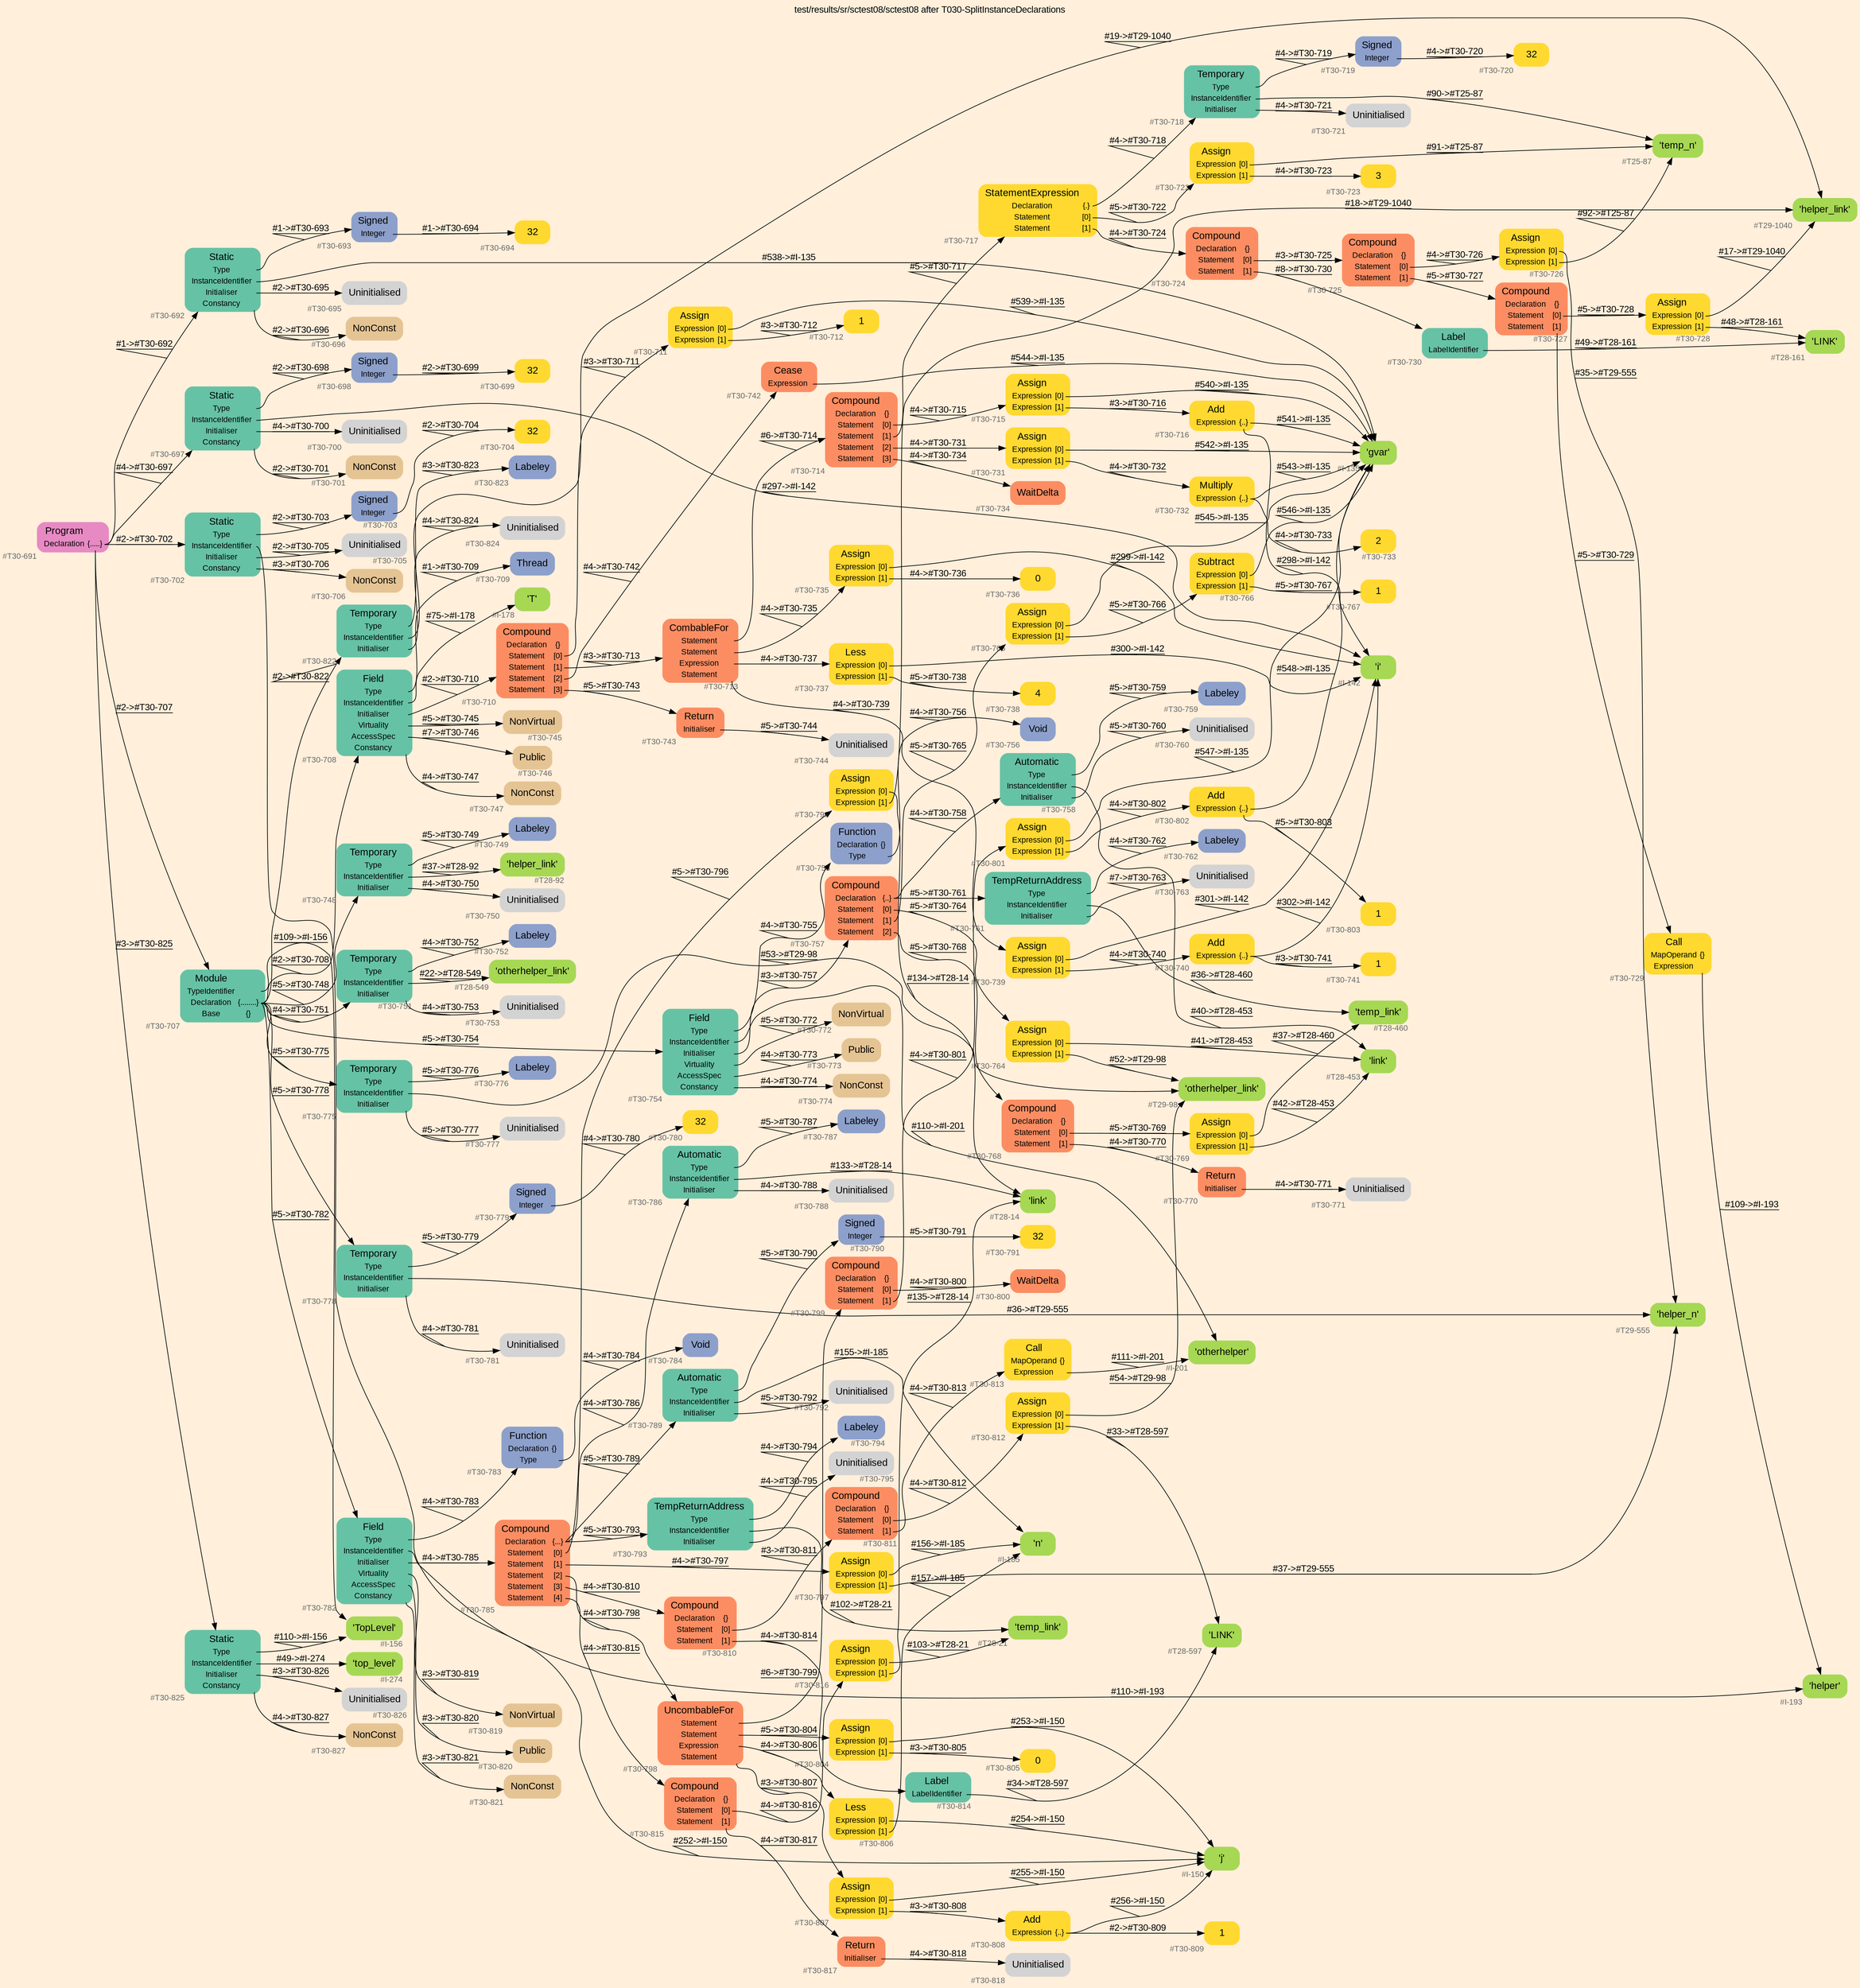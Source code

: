 digraph "test/results/sr/sctest08/sctest08 after T030-SplitInstanceDeclarations" {
label = "test/results/sr/sctest08/sctest08 after T030-SplitInstanceDeclarations"
labelloc = t
graph [
    rankdir = "LR"
    ranksep = 0.3
    bgcolor = antiquewhite1
    color = black
    fontcolor = black
    fontname = "Arial"
];
node [
    fontname = "Arial"
];
edge [
    fontname = "Arial"
];

// -------------------- node figure --------------------
// -------- block #T30-691 ----------
"#T30-691" [
    fillcolor = "/set28/4"
    xlabel = "#T30-691"
    fontsize = "12"
    fontcolor = grey40
    shape = "plaintext"
    label = <<TABLE BORDER="0" CELLBORDER="0" CELLSPACING="0">
     <TR><TD><FONT COLOR="black" POINT-SIZE="15">Program</FONT></TD></TR>
     <TR><TD><FONT COLOR="black" POINT-SIZE="12">Declaration</FONT></TD><TD PORT="port0"><FONT COLOR="black" POINT-SIZE="12">{.....}</FONT></TD></TR>
    </TABLE>>
    style = "rounded,filled"
];

// -------- block #T30-692 ----------
"#T30-692" [
    fillcolor = "/set28/1"
    xlabel = "#T30-692"
    fontsize = "12"
    fontcolor = grey40
    shape = "plaintext"
    label = <<TABLE BORDER="0" CELLBORDER="0" CELLSPACING="0">
     <TR><TD><FONT COLOR="black" POINT-SIZE="15">Static</FONT></TD></TR>
     <TR><TD><FONT COLOR="black" POINT-SIZE="12">Type</FONT></TD><TD PORT="port0"></TD></TR>
     <TR><TD><FONT COLOR="black" POINT-SIZE="12">InstanceIdentifier</FONT></TD><TD PORT="port1"></TD></TR>
     <TR><TD><FONT COLOR="black" POINT-SIZE="12">Initialiser</FONT></TD><TD PORT="port2"></TD></TR>
     <TR><TD><FONT COLOR="black" POINT-SIZE="12">Constancy</FONT></TD><TD PORT="port3"></TD></TR>
    </TABLE>>
    style = "rounded,filled"
];

// -------- block #T30-693 ----------
"#T30-693" [
    fillcolor = "/set28/3"
    xlabel = "#T30-693"
    fontsize = "12"
    fontcolor = grey40
    shape = "plaintext"
    label = <<TABLE BORDER="0" CELLBORDER="0" CELLSPACING="0">
     <TR><TD><FONT COLOR="black" POINT-SIZE="15">Signed</FONT></TD></TR>
     <TR><TD><FONT COLOR="black" POINT-SIZE="12">Integer</FONT></TD><TD PORT="port0"></TD></TR>
    </TABLE>>
    style = "rounded,filled"
];

// -------- block #T30-694 ----------
"#T30-694" [
    fillcolor = "/set28/6"
    xlabel = "#T30-694"
    fontsize = "12"
    fontcolor = grey40
    shape = "plaintext"
    label = <<TABLE BORDER="0" CELLBORDER="0" CELLSPACING="0">
     <TR><TD><FONT COLOR="black" POINT-SIZE="15">32</FONT></TD></TR>
    </TABLE>>
    style = "rounded,filled"
];

// -------- block #I-135 ----------
"#I-135" [
    fillcolor = "/set28/5"
    xlabel = "#I-135"
    fontsize = "12"
    fontcolor = grey40
    shape = "plaintext"
    label = <<TABLE BORDER="0" CELLBORDER="0" CELLSPACING="0">
     <TR><TD><FONT COLOR="black" POINT-SIZE="15">'gvar'</FONT></TD></TR>
    </TABLE>>
    style = "rounded,filled"
];

// -------- block #T30-695 ----------
"#T30-695" [
    xlabel = "#T30-695"
    fontsize = "12"
    fontcolor = grey40
    shape = "plaintext"
    label = <<TABLE BORDER="0" CELLBORDER="0" CELLSPACING="0">
     <TR><TD><FONT COLOR="black" POINT-SIZE="15">Uninitialised</FONT></TD></TR>
    </TABLE>>
    style = "rounded,filled"
];

// -------- block #T30-696 ----------
"#T30-696" [
    fillcolor = "/set28/7"
    xlabel = "#T30-696"
    fontsize = "12"
    fontcolor = grey40
    shape = "plaintext"
    label = <<TABLE BORDER="0" CELLBORDER="0" CELLSPACING="0">
     <TR><TD><FONT COLOR="black" POINT-SIZE="15">NonConst</FONT></TD></TR>
    </TABLE>>
    style = "rounded,filled"
];

// -------- block #T30-697 ----------
"#T30-697" [
    fillcolor = "/set28/1"
    xlabel = "#T30-697"
    fontsize = "12"
    fontcolor = grey40
    shape = "plaintext"
    label = <<TABLE BORDER="0" CELLBORDER="0" CELLSPACING="0">
     <TR><TD><FONT COLOR="black" POINT-SIZE="15">Static</FONT></TD></TR>
     <TR><TD><FONT COLOR="black" POINT-SIZE="12">Type</FONT></TD><TD PORT="port0"></TD></TR>
     <TR><TD><FONT COLOR="black" POINT-SIZE="12">InstanceIdentifier</FONT></TD><TD PORT="port1"></TD></TR>
     <TR><TD><FONT COLOR="black" POINT-SIZE="12">Initialiser</FONT></TD><TD PORT="port2"></TD></TR>
     <TR><TD><FONT COLOR="black" POINT-SIZE="12">Constancy</FONT></TD><TD PORT="port3"></TD></TR>
    </TABLE>>
    style = "rounded,filled"
];

// -------- block #T30-698 ----------
"#T30-698" [
    fillcolor = "/set28/3"
    xlabel = "#T30-698"
    fontsize = "12"
    fontcolor = grey40
    shape = "plaintext"
    label = <<TABLE BORDER="0" CELLBORDER="0" CELLSPACING="0">
     <TR><TD><FONT COLOR="black" POINT-SIZE="15">Signed</FONT></TD></TR>
     <TR><TD><FONT COLOR="black" POINT-SIZE="12">Integer</FONT></TD><TD PORT="port0"></TD></TR>
    </TABLE>>
    style = "rounded,filled"
];

// -------- block #T30-699 ----------
"#T30-699" [
    fillcolor = "/set28/6"
    xlabel = "#T30-699"
    fontsize = "12"
    fontcolor = grey40
    shape = "plaintext"
    label = <<TABLE BORDER="0" CELLBORDER="0" CELLSPACING="0">
     <TR><TD><FONT COLOR="black" POINT-SIZE="15">32</FONT></TD></TR>
    </TABLE>>
    style = "rounded,filled"
];

// -------- block #I-142 ----------
"#I-142" [
    fillcolor = "/set28/5"
    xlabel = "#I-142"
    fontsize = "12"
    fontcolor = grey40
    shape = "plaintext"
    label = <<TABLE BORDER="0" CELLBORDER="0" CELLSPACING="0">
     <TR><TD><FONT COLOR="black" POINT-SIZE="15">'i'</FONT></TD></TR>
    </TABLE>>
    style = "rounded,filled"
];

// -------- block #T30-700 ----------
"#T30-700" [
    xlabel = "#T30-700"
    fontsize = "12"
    fontcolor = grey40
    shape = "plaintext"
    label = <<TABLE BORDER="0" CELLBORDER="0" CELLSPACING="0">
     <TR><TD><FONT COLOR="black" POINT-SIZE="15">Uninitialised</FONT></TD></TR>
    </TABLE>>
    style = "rounded,filled"
];

// -------- block #T30-701 ----------
"#T30-701" [
    fillcolor = "/set28/7"
    xlabel = "#T30-701"
    fontsize = "12"
    fontcolor = grey40
    shape = "plaintext"
    label = <<TABLE BORDER="0" CELLBORDER="0" CELLSPACING="0">
     <TR><TD><FONT COLOR="black" POINT-SIZE="15">NonConst</FONT></TD></TR>
    </TABLE>>
    style = "rounded,filled"
];

// -------- block #T30-702 ----------
"#T30-702" [
    fillcolor = "/set28/1"
    xlabel = "#T30-702"
    fontsize = "12"
    fontcolor = grey40
    shape = "plaintext"
    label = <<TABLE BORDER="0" CELLBORDER="0" CELLSPACING="0">
     <TR><TD><FONT COLOR="black" POINT-SIZE="15">Static</FONT></TD></TR>
     <TR><TD><FONT COLOR="black" POINT-SIZE="12">Type</FONT></TD><TD PORT="port0"></TD></TR>
     <TR><TD><FONT COLOR="black" POINT-SIZE="12">InstanceIdentifier</FONT></TD><TD PORT="port1"></TD></TR>
     <TR><TD><FONT COLOR="black" POINT-SIZE="12">Initialiser</FONT></TD><TD PORT="port2"></TD></TR>
     <TR><TD><FONT COLOR="black" POINT-SIZE="12">Constancy</FONT></TD><TD PORT="port3"></TD></TR>
    </TABLE>>
    style = "rounded,filled"
];

// -------- block #T30-703 ----------
"#T30-703" [
    fillcolor = "/set28/3"
    xlabel = "#T30-703"
    fontsize = "12"
    fontcolor = grey40
    shape = "plaintext"
    label = <<TABLE BORDER="0" CELLBORDER="0" CELLSPACING="0">
     <TR><TD><FONT COLOR="black" POINT-SIZE="15">Signed</FONT></TD></TR>
     <TR><TD><FONT COLOR="black" POINT-SIZE="12">Integer</FONT></TD><TD PORT="port0"></TD></TR>
    </TABLE>>
    style = "rounded,filled"
];

// -------- block #T30-704 ----------
"#T30-704" [
    fillcolor = "/set28/6"
    xlabel = "#T30-704"
    fontsize = "12"
    fontcolor = grey40
    shape = "plaintext"
    label = <<TABLE BORDER="0" CELLBORDER="0" CELLSPACING="0">
     <TR><TD><FONT COLOR="black" POINT-SIZE="15">32</FONT></TD></TR>
    </TABLE>>
    style = "rounded,filled"
];

// -------- block #I-150 ----------
"#I-150" [
    fillcolor = "/set28/5"
    xlabel = "#I-150"
    fontsize = "12"
    fontcolor = grey40
    shape = "plaintext"
    label = <<TABLE BORDER="0" CELLBORDER="0" CELLSPACING="0">
     <TR><TD><FONT COLOR="black" POINT-SIZE="15">'j'</FONT></TD></TR>
    </TABLE>>
    style = "rounded,filled"
];

// -------- block #T30-705 ----------
"#T30-705" [
    xlabel = "#T30-705"
    fontsize = "12"
    fontcolor = grey40
    shape = "plaintext"
    label = <<TABLE BORDER="0" CELLBORDER="0" CELLSPACING="0">
     <TR><TD><FONT COLOR="black" POINT-SIZE="15">Uninitialised</FONT></TD></TR>
    </TABLE>>
    style = "rounded,filled"
];

// -------- block #T30-706 ----------
"#T30-706" [
    fillcolor = "/set28/7"
    xlabel = "#T30-706"
    fontsize = "12"
    fontcolor = grey40
    shape = "plaintext"
    label = <<TABLE BORDER="0" CELLBORDER="0" CELLSPACING="0">
     <TR><TD><FONT COLOR="black" POINT-SIZE="15">NonConst</FONT></TD></TR>
    </TABLE>>
    style = "rounded,filled"
];

// -------- block #T30-707 ----------
"#T30-707" [
    fillcolor = "/set28/1"
    xlabel = "#T30-707"
    fontsize = "12"
    fontcolor = grey40
    shape = "plaintext"
    label = <<TABLE BORDER="0" CELLBORDER="0" CELLSPACING="0">
     <TR><TD><FONT COLOR="black" POINT-SIZE="15">Module</FONT></TD></TR>
     <TR><TD><FONT COLOR="black" POINT-SIZE="12">TypeIdentifier</FONT></TD><TD PORT="port0"></TD></TR>
     <TR><TD><FONT COLOR="black" POINT-SIZE="12">Declaration</FONT></TD><TD PORT="port1"><FONT COLOR="black" POINT-SIZE="12">{........}</FONT></TD></TR>
     <TR><TD><FONT COLOR="black" POINT-SIZE="12">Base</FONT></TD><TD PORT="port2"><FONT COLOR="black" POINT-SIZE="12">{}</FONT></TD></TR>
    </TABLE>>
    style = "rounded,filled"
];

// -------- block #I-156 ----------
"#I-156" [
    fillcolor = "/set28/5"
    xlabel = "#I-156"
    fontsize = "12"
    fontcolor = grey40
    shape = "plaintext"
    label = <<TABLE BORDER="0" CELLBORDER="0" CELLSPACING="0">
     <TR><TD><FONT COLOR="black" POINT-SIZE="15">'TopLevel'</FONT></TD></TR>
    </TABLE>>
    style = "rounded,filled"
];

// -------- block #T30-708 ----------
"#T30-708" [
    fillcolor = "/set28/1"
    xlabel = "#T30-708"
    fontsize = "12"
    fontcolor = grey40
    shape = "plaintext"
    label = <<TABLE BORDER="0" CELLBORDER="0" CELLSPACING="0">
     <TR><TD><FONT COLOR="black" POINT-SIZE="15">Field</FONT></TD></TR>
     <TR><TD><FONT COLOR="black" POINT-SIZE="12">Type</FONT></TD><TD PORT="port0"></TD></TR>
     <TR><TD><FONT COLOR="black" POINT-SIZE="12">InstanceIdentifier</FONT></TD><TD PORT="port1"></TD></TR>
     <TR><TD><FONT COLOR="black" POINT-SIZE="12">Initialiser</FONT></TD><TD PORT="port2"></TD></TR>
     <TR><TD><FONT COLOR="black" POINT-SIZE="12">Virtuality</FONT></TD><TD PORT="port3"></TD></TR>
     <TR><TD><FONT COLOR="black" POINT-SIZE="12">AccessSpec</FONT></TD><TD PORT="port4"></TD></TR>
     <TR><TD><FONT COLOR="black" POINT-SIZE="12">Constancy</FONT></TD><TD PORT="port5"></TD></TR>
    </TABLE>>
    style = "rounded,filled"
];

// -------- block #T30-709 ----------
"#T30-709" [
    fillcolor = "/set28/3"
    xlabel = "#T30-709"
    fontsize = "12"
    fontcolor = grey40
    shape = "plaintext"
    label = <<TABLE BORDER="0" CELLBORDER="0" CELLSPACING="0">
     <TR><TD><FONT COLOR="black" POINT-SIZE="15">Thread</FONT></TD></TR>
    </TABLE>>
    style = "rounded,filled"
];

// -------- block #I-178 ----------
"#I-178" [
    fillcolor = "/set28/5"
    xlabel = "#I-178"
    fontsize = "12"
    fontcolor = grey40
    shape = "plaintext"
    label = <<TABLE BORDER="0" CELLBORDER="0" CELLSPACING="0">
     <TR><TD><FONT COLOR="black" POINT-SIZE="15">'T'</FONT></TD></TR>
    </TABLE>>
    style = "rounded,filled"
];

// -------- block #T30-710 ----------
"#T30-710" [
    fillcolor = "/set28/2"
    xlabel = "#T30-710"
    fontsize = "12"
    fontcolor = grey40
    shape = "plaintext"
    label = <<TABLE BORDER="0" CELLBORDER="0" CELLSPACING="0">
     <TR><TD><FONT COLOR="black" POINT-SIZE="15">Compound</FONT></TD></TR>
     <TR><TD><FONT COLOR="black" POINT-SIZE="12">Declaration</FONT></TD><TD PORT="port0"><FONT COLOR="black" POINT-SIZE="12">{}</FONT></TD></TR>
     <TR><TD><FONT COLOR="black" POINT-SIZE="12">Statement</FONT></TD><TD PORT="port1"><FONT COLOR="black" POINT-SIZE="12">[0]</FONT></TD></TR>
     <TR><TD><FONT COLOR="black" POINT-SIZE="12">Statement</FONT></TD><TD PORT="port2"><FONT COLOR="black" POINT-SIZE="12">[1]</FONT></TD></TR>
     <TR><TD><FONT COLOR="black" POINT-SIZE="12">Statement</FONT></TD><TD PORT="port3"><FONT COLOR="black" POINT-SIZE="12">[2]</FONT></TD></TR>
     <TR><TD><FONT COLOR="black" POINT-SIZE="12">Statement</FONT></TD><TD PORT="port4"><FONT COLOR="black" POINT-SIZE="12">[3]</FONT></TD></TR>
    </TABLE>>
    style = "rounded,filled"
];

// -------- block #T30-711 ----------
"#T30-711" [
    fillcolor = "/set28/6"
    xlabel = "#T30-711"
    fontsize = "12"
    fontcolor = grey40
    shape = "plaintext"
    label = <<TABLE BORDER="0" CELLBORDER="0" CELLSPACING="0">
     <TR><TD><FONT COLOR="black" POINT-SIZE="15">Assign</FONT></TD></TR>
     <TR><TD><FONT COLOR="black" POINT-SIZE="12">Expression</FONT></TD><TD PORT="port0"><FONT COLOR="black" POINT-SIZE="12">[0]</FONT></TD></TR>
     <TR><TD><FONT COLOR="black" POINT-SIZE="12">Expression</FONT></TD><TD PORT="port1"><FONT COLOR="black" POINT-SIZE="12">[1]</FONT></TD></TR>
    </TABLE>>
    style = "rounded,filled"
];

// -------- block #T30-712 ----------
"#T30-712" [
    fillcolor = "/set28/6"
    xlabel = "#T30-712"
    fontsize = "12"
    fontcolor = grey40
    shape = "plaintext"
    label = <<TABLE BORDER="0" CELLBORDER="0" CELLSPACING="0">
     <TR><TD><FONT COLOR="black" POINT-SIZE="15">1</FONT></TD></TR>
    </TABLE>>
    style = "rounded,filled"
];

// -------- block #T30-713 ----------
"#T30-713" [
    fillcolor = "/set28/2"
    xlabel = "#T30-713"
    fontsize = "12"
    fontcolor = grey40
    shape = "plaintext"
    label = <<TABLE BORDER="0" CELLBORDER="0" CELLSPACING="0">
     <TR><TD><FONT COLOR="black" POINT-SIZE="15">CombableFor</FONT></TD></TR>
     <TR><TD><FONT COLOR="black" POINT-SIZE="12">Statement</FONT></TD><TD PORT="port0"></TD></TR>
     <TR><TD><FONT COLOR="black" POINT-SIZE="12">Statement</FONT></TD><TD PORT="port1"></TD></TR>
     <TR><TD><FONT COLOR="black" POINT-SIZE="12">Expression</FONT></TD><TD PORT="port2"></TD></TR>
     <TR><TD><FONT COLOR="black" POINT-SIZE="12">Statement</FONT></TD><TD PORT="port3"></TD></TR>
    </TABLE>>
    style = "rounded,filled"
];

// -------- block #T30-714 ----------
"#T30-714" [
    fillcolor = "/set28/2"
    xlabel = "#T30-714"
    fontsize = "12"
    fontcolor = grey40
    shape = "plaintext"
    label = <<TABLE BORDER="0" CELLBORDER="0" CELLSPACING="0">
     <TR><TD><FONT COLOR="black" POINT-SIZE="15">Compound</FONT></TD></TR>
     <TR><TD><FONT COLOR="black" POINT-SIZE="12">Declaration</FONT></TD><TD PORT="port0"><FONT COLOR="black" POINT-SIZE="12">{}</FONT></TD></TR>
     <TR><TD><FONT COLOR="black" POINT-SIZE="12">Statement</FONT></TD><TD PORT="port1"><FONT COLOR="black" POINT-SIZE="12">[0]</FONT></TD></TR>
     <TR><TD><FONT COLOR="black" POINT-SIZE="12">Statement</FONT></TD><TD PORT="port2"><FONT COLOR="black" POINT-SIZE="12">[1]</FONT></TD></TR>
     <TR><TD><FONT COLOR="black" POINT-SIZE="12">Statement</FONT></TD><TD PORT="port3"><FONT COLOR="black" POINT-SIZE="12">[2]</FONT></TD></TR>
     <TR><TD><FONT COLOR="black" POINT-SIZE="12">Statement</FONT></TD><TD PORT="port4"><FONT COLOR="black" POINT-SIZE="12">[3]</FONT></TD></TR>
    </TABLE>>
    style = "rounded,filled"
];

// -------- block #T30-715 ----------
"#T30-715" [
    fillcolor = "/set28/6"
    xlabel = "#T30-715"
    fontsize = "12"
    fontcolor = grey40
    shape = "plaintext"
    label = <<TABLE BORDER="0" CELLBORDER="0" CELLSPACING="0">
     <TR><TD><FONT COLOR="black" POINT-SIZE="15">Assign</FONT></TD></TR>
     <TR><TD><FONT COLOR="black" POINT-SIZE="12">Expression</FONT></TD><TD PORT="port0"><FONT COLOR="black" POINT-SIZE="12">[0]</FONT></TD></TR>
     <TR><TD><FONT COLOR="black" POINT-SIZE="12">Expression</FONT></TD><TD PORT="port1"><FONT COLOR="black" POINT-SIZE="12">[1]</FONT></TD></TR>
    </TABLE>>
    style = "rounded,filled"
];

// -------- block #T30-716 ----------
"#T30-716" [
    fillcolor = "/set28/6"
    xlabel = "#T30-716"
    fontsize = "12"
    fontcolor = grey40
    shape = "plaintext"
    label = <<TABLE BORDER="0" CELLBORDER="0" CELLSPACING="0">
     <TR><TD><FONT COLOR="black" POINT-SIZE="15">Add</FONT></TD></TR>
     <TR><TD><FONT COLOR="black" POINT-SIZE="12">Expression</FONT></TD><TD PORT="port0"><FONT COLOR="black" POINT-SIZE="12">{..}</FONT></TD></TR>
    </TABLE>>
    style = "rounded,filled"
];

// -------- block #T30-717 ----------
"#T30-717" [
    fillcolor = "/set28/6"
    xlabel = "#T30-717"
    fontsize = "12"
    fontcolor = grey40
    shape = "plaintext"
    label = <<TABLE BORDER="0" CELLBORDER="0" CELLSPACING="0">
     <TR><TD><FONT COLOR="black" POINT-SIZE="15">StatementExpression</FONT></TD></TR>
     <TR><TD><FONT COLOR="black" POINT-SIZE="12">Declaration</FONT></TD><TD PORT="port0"><FONT COLOR="black" POINT-SIZE="12">{.}</FONT></TD></TR>
     <TR><TD><FONT COLOR="black" POINT-SIZE="12">Statement</FONT></TD><TD PORT="port1"><FONT COLOR="black" POINT-SIZE="12">[0]</FONT></TD></TR>
     <TR><TD><FONT COLOR="black" POINT-SIZE="12">Statement</FONT></TD><TD PORT="port2"><FONT COLOR="black" POINT-SIZE="12">[1]</FONT></TD></TR>
    </TABLE>>
    style = "rounded,filled"
];

// -------- block #T30-718 ----------
"#T30-718" [
    fillcolor = "/set28/1"
    xlabel = "#T30-718"
    fontsize = "12"
    fontcolor = grey40
    shape = "plaintext"
    label = <<TABLE BORDER="0" CELLBORDER="0" CELLSPACING="0">
     <TR><TD><FONT COLOR="black" POINT-SIZE="15">Temporary</FONT></TD></TR>
     <TR><TD><FONT COLOR="black" POINT-SIZE="12">Type</FONT></TD><TD PORT="port0"></TD></TR>
     <TR><TD><FONT COLOR="black" POINT-SIZE="12">InstanceIdentifier</FONT></TD><TD PORT="port1"></TD></TR>
     <TR><TD><FONT COLOR="black" POINT-SIZE="12">Initialiser</FONT></TD><TD PORT="port2"></TD></TR>
    </TABLE>>
    style = "rounded,filled"
];

// -------- block #T30-719 ----------
"#T30-719" [
    fillcolor = "/set28/3"
    xlabel = "#T30-719"
    fontsize = "12"
    fontcolor = grey40
    shape = "plaintext"
    label = <<TABLE BORDER="0" CELLBORDER="0" CELLSPACING="0">
     <TR><TD><FONT COLOR="black" POINT-SIZE="15">Signed</FONT></TD></TR>
     <TR><TD><FONT COLOR="black" POINT-SIZE="12">Integer</FONT></TD><TD PORT="port0"></TD></TR>
    </TABLE>>
    style = "rounded,filled"
];

// -------- block #T30-720 ----------
"#T30-720" [
    fillcolor = "/set28/6"
    xlabel = "#T30-720"
    fontsize = "12"
    fontcolor = grey40
    shape = "plaintext"
    label = <<TABLE BORDER="0" CELLBORDER="0" CELLSPACING="0">
     <TR><TD><FONT COLOR="black" POINT-SIZE="15">32</FONT></TD></TR>
    </TABLE>>
    style = "rounded,filled"
];

// -------- block #T25-87 ----------
"#T25-87" [
    fillcolor = "/set28/5"
    xlabel = "#T25-87"
    fontsize = "12"
    fontcolor = grey40
    shape = "plaintext"
    label = <<TABLE BORDER="0" CELLBORDER="0" CELLSPACING="0">
     <TR><TD><FONT COLOR="black" POINT-SIZE="15">'temp_n'</FONT></TD></TR>
    </TABLE>>
    style = "rounded,filled"
];

// -------- block #T30-721 ----------
"#T30-721" [
    xlabel = "#T30-721"
    fontsize = "12"
    fontcolor = grey40
    shape = "plaintext"
    label = <<TABLE BORDER="0" CELLBORDER="0" CELLSPACING="0">
     <TR><TD><FONT COLOR="black" POINT-SIZE="15">Uninitialised</FONT></TD></TR>
    </TABLE>>
    style = "rounded,filled"
];

// -------- block #T30-722 ----------
"#T30-722" [
    fillcolor = "/set28/6"
    xlabel = "#T30-722"
    fontsize = "12"
    fontcolor = grey40
    shape = "plaintext"
    label = <<TABLE BORDER="0" CELLBORDER="0" CELLSPACING="0">
     <TR><TD><FONT COLOR="black" POINT-SIZE="15">Assign</FONT></TD></TR>
     <TR><TD><FONT COLOR="black" POINT-SIZE="12">Expression</FONT></TD><TD PORT="port0"><FONT COLOR="black" POINT-SIZE="12">[0]</FONT></TD></TR>
     <TR><TD><FONT COLOR="black" POINT-SIZE="12">Expression</FONT></TD><TD PORT="port1"><FONT COLOR="black" POINT-SIZE="12">[1]</FONT></TD></TR>
    </TABLE>>
    style = "rounded,filled"
];

// -------- block #T30-723 ----------
"#T30-723" [
    fillcolor = "/set28/6"
    xlabel = "#T30-723"
    fontsize = "12"
    fontcolor = grey40
    shape = "plaintext"
    label = <<TABLE BORDER="0" CELLBORDER="0" CELLSPACING="0">
     <TR><TD><FONT COLOR="black" POINT-SIZE="15">3</FONT></TD></TR>
    </TABLE>>
    style = "rounded,filled"
];

// -------- block #T30-724 ----------
"#T30-724" [
    fillcolor = "/set28/2"
    xlabel = "#T30-724"
    fontsize = "12"
    fontcolor = grey40
    shape = "plaintext"
    label = <<TABLE BORDER="0" CELLBORDER="0" CELLSPACING="0">
     <TR><TD><FONT COLOR="black" POINT-SIZE="15">Compound</FONT></TD></TR>
     <TR><TD><FONT COLOR="black" POINT-SIZE="12">Declaration</FONT></TD><TD PORT="port0"><FONT COLOR="black" POINT-SIZE="12">{}</FONT></TD></TR>
     <TR><TD><FONT COLOR="black" POINT-SIZE="12">Statement</FONT></TD><TD PORT="port1"><FONT COLOR="black" POINT-SIZE="12">[0]</FONT></TD></TR>
     <TR><TD><FONT COLOR="black" POINT-SIZE="12">Statement</FONT></TD><TD PORT="port2"><FONT COLOR="black" POINT-SIZE="12">[1]</FONT></TD></TR>
    </TABLE>>
    style = "rounded,filled"
];

// -------- block #T30-725 ----------
"#T30-725" [
    fillcolor = "/set28/2"
    xlabel = "#T30-725"
    fontsize = "12"
    fontcolor = grey40
    shape = "plaintext"
    label = <<TABLE BORDER="0" CELLBORDER="0" CELLSPACING="0">
     <TR><TD><FONT COLOR="black" POINT-SIZE="15">Compound</FONT></TD></TR>
     <TR><TD><FONT COLOR="black" POINT-SIZE="12">Declaration</FONT></TD><TD PORT="port0"><FONT COLOR="black" POINT-SIZE="12">{}</FONT></TD></TR>
     <TR><TD><FONT COLOR="black" POINT-SIZE="12">Statement</FONT></TD><TD PORT="port1"><FONT COLOR="black" POINT-SIZE="12">[0]</FONT></TD></TR>
     <TR><TD><FONT COLOR="black" POINT-SIZE="12">Statement</FONT></TD><TD PORT="port2"><FONT COLOR="black" POINT-SIZE="12">[1]</FONT></TD></TR>
    </TABLE>>
    style = "rounded,filled"
];

// -------- block #T30-726 ----------
"#T30-726" [
    fillcolor = "/set28/6"
    xlabel = "#T30-726"
    fontsize = "12"
    fontcolor = grey40
    shape = "plaintext"
    label = <<TABLE BORDER="0" CELLBORDER="0" CELLSPACING="0">
     <TR><TD><FONT COLOR="black" POINT-SIZE="15">Assign</FONT></TD></TR>
     <TR><TD><FONT COLOR="black" POINT-SIZE="12">Expression</FONT></TD><TD PORT="port0"><FONT COLOR="black" POINT-SIZE="12">[0]</FONT></TD></TR>
     <TR><TD><FONT COLOR="black" POINT-SIZE="12">Expression</FONT></TD><TD PORT="port1"><FONT COLOR="black" POINT-SIZE="12">[1]</FONT></TD></TR>
    </TABLE>>
    style = "rounded,filled"
];

// -------- block #T29-555 ----------
"#T29-555" [
    fillcolor = "/set28/5"
    xlabel = "#T29-555"
    fontsize = "12"
    fontcolor = grey40
    shape = "plaintext"
    label = <<TABLE BORDER="0" CELLBORDER="0" CELLSPACING="0">
     <TR><TD><FONT COLOR="black" POINT-SIZE="15">'helper_n'</FONT></TD></TR>
    </TABLE>>
    style = "rounded,filled"
];

// -------- block #T30-727 ----------
"#T30-727" [
    fillcolor = "/set28/2"
    xlabel = "#T30-727"
    fontsize = "12"
    fontcolor = grey40
    shape = "plaintext"
    label = <<TABLE BORDER="0" CELLBORDER="0" CELLSPACING="0">
     <TR><TD><FONT COLOR="black" POINT-SIZE="15">Compound</FONT></TD></TR>
     <TR><TD><FONT COLOR="black" POINT-SIZE="12">Declaration</FONT></TD><TD PORT="port0"><FONT COLOR="black" POINT-SIZE="12">{}</FONT></TD></TR>
     <TR><TD><FONT COLOR="black" POINT-SIZE="12">Statement</FONT></TD><TD PORT="port1"><FONT COLOR="black" POINT-SIZE="12">[0]</FONT></TD></TR>
     <TR><TD><FONT COLOR="black" POINT-SIZE="12">Statement</FONT></TD><TD PORT="port2"><FONT COLOR="black" POINT-SIZE="12">[1]</FONT></TD></TR>
    </TABLE>>
    style = "rounded,filled"
];

// -------- block #T30-728 ----------
"#T30-728" [
    fillcolor = "/set28/6"
    xlabel = "#T30-728"
    fontsize = "12"
    fontcolor = grey40
    shape = "plaintext"
    label = <<TABLE BORDER="0" CELLBORDER="0" CELLSPACING="0">
     <TR><TD><FONT COLOR="black" POINT-SIZE="15">Assign</FONT></TD></TR>
     <TR><TD><FONT COLOR="black" POINT-SIZE="12">Expression</FONT></TD><TD PORT="port0"><FONT COLOR="black" POINT-SIZE="12">[0]</FONT></TD></TR>
     <TR><TD><FONT COLOR="black" POINT-SIZE="12">Expression</FONT></TD><TD PORT="port1"><FONT COLOR="black" POINT-SIZE="12">[1]</FONT></TD></TR>
    </TABLE>>
    style = "rounded,filled"
];

// -------- block #T29-1040 ----------
"#T29-1040" [
    fillcolor = "/set28/5"
    xlabel = "#T29-1040"
    fontsize = "12"
    fontcolor = grey40
    shape = "plaintext"
    label = <<TABLE BORDER="0" CELLBORDER="0" CELLSPACING="0">
     <TR><TD><FONT COLOR="black" POINT-SIZE="15">'helper_link'</FONT></TD></TR>
    </TABLE>>
    style = "rounded,filled"
];

// -------- block #T28-161 ----------
"#T28-161" [
    fillcolor = "/set28/5"
    xlabel = "#T28-161"
    fontsize = "12"
    fontcolor = grey40
    shape = "plaintext"
    label = <<TABLE BORDER="0" CELLBORDER="0" CELLSPACING="0">
     <TR><TD><FONT COLOR="black" POINT-SIZE="15">'LINK'</FONT></TD></TR>
    </TABLE>>
    style = "rounded,filled"
];

// -------- block #T30-729 ----------
"#T30-729" [
    fillcolor = "/set28/6"
    xlabel = "#T30-729"
    fontsize = "12"
    fontcolor = grey40
    shape = "plaintext"
    label = <<TABLE BORDER="0" CELLBORDER="0" CELLSPACING="0">
     <TR><TD><FONT COLOR="black" POINT-SIZE="15">Call</FONT></TD></TR>
     <TR><TD><FONT COLOR="black" POINT-SIZE="12">MapOperand</FONT></TD><TD PORT="port0"><FONT COLOR="black" POINT-SIZE="12">{}</FONT></TD></TR>
     <TR><TD><FONT COLOR="black" POINT-SIZE="12">Expression</FONT></TD><TD PORT="port1"></TD></TR>
    </TABLE>>
    style = "rounded,filled"
];

// -------- block #I-193 ----------
"#I-193" [
    fillcolor = "/set28/5"
    xlabel = "#I-193"
    fontsize = "12"
    fontcolor = grey40
    shape = "plaintext"
    label = <<TABLE BORDER="0" CELLBORDER="0" CELLSPACING="0">
     <TR><TD><FONT COLOR="black" POINT-SIZE="15">'helper'</FONT></TD></TR>
    </TABLE>>
    style = "rounded,filled"
];

// -------- block #T30-730 ----------
"#T30-730" [
    fillcolor = "/set28/1"
    xlabel = "#T30-730"
    fontsize = "12"
    fontcolor = grey40
    shape = "plaintext"
    label = <<TABLE BORDER="0" CELLBORDER="0" CELLSPACING="0">
     <TR><TD><FONT COLOR="black" POINT-SIZE="15">Label</FONT></TD></TR>
     <TR><TD><FONT COLOR="black" POINT-SIZE="12">LabelIdentifier</FONT></TD><TD PORT="port0"></TD></TR>
    </TABLE>>
    style = "rounded,filled"
];

// -------- block #T30-731 ----------
"#T30-731" [
    fillcolor = "/set28/6"
    xlabel = "#T30-731"
    fontsize = "12"
    fontcolor = grey40
    shape = "plaintext"
    label = <<TABLE BORDER="0" CELLBORDER="0" CELLSPACING="0">
     <TR><TD><FONT COLOR="black" POINT-SIZE="15">Assign</FONT></TD></TR>
     <TR><TD><FONT COLOR="black" POINT-SIZE="12">Expression</FONT></TD><TD PORT="port0"><FONT COLOR="black" POINT-SIZE="12">[0]</FONT></TD></TR>
     <TR><TD><FONT COLOR="black" POINT-SIZE="12">Expression</FONT></TD><TD PORT="port1"><FONT COLOR="black" POINT-SIZE="12">[1]</FONT></TD></TR>
    </TABLE>>
    style = "rounded,filled"
];

// -------- block #T30-732 ----------
"#T30-732" [
    fillcolor = "/set28/6"
    xlabel = "#T30-732"
    fontsize = "12"
    fontcolor = grey40
    shape = "plaintext"
    label = <<TABLE BORDER="0" CELLBORDER="0" CELLSPACING="0">
     <TR><TD><FONT COLOR="black" POINT-SIZE="15">Multiply</FONT></TD></TR>
     <TR><TD><FONT COLOR="black" POINT-SIZE="12">Expression</FONT></TD><TD PORT="port0"><FONT COLOR="black" POINT-SIZE="12">{..}</FONT></TD></TR>
    </TABLE>>
    style = "rounded,filled"
];

// -------- block #T30-733 ----------
"#T30-733" [
    fillcolor = "/set28/6"
    xlabel = "#T30-733"
    fontsize = "12"
    fontcolor = grey40
    shape = "plaintext"
    label = <<TABLE BORDER="0" CELLBORDER="0" CELLSPACING="0">
     <TR><TD><FONT COLOR="black" POINT-SIZE="15">2</FONT></TD></TR>
    </TABLE>>
    style = "rounded,filled"
];

// -------- block #T30-734 ----------
"#T30-734" [
    fillcolor = "/set28/2"
    xlabel = "#T30-734"
    fontsize = "12"
    fontcolor = grey40
    shape = "plaintext"
    label = <<TABLE BORDER="0" CELLBORDER="0" CELLSPACING="0">
     <TR><TD><FONT COLOR="black" POINT-SIZE="15">WaitDelta</FONT></TD></TR>
    </TABLE>>
    style = "rounded,filled"
];

// -------- block #T30-735 ----------
"#T30-735" [
    fillcolor = "/set28/6"
    xlabel = "#T30-735"
    fontsize = "12"
    fontcolor = grey40
    shape = "plaintext"
    label = <<TABLE BORDER="0" CELLBORDER="0" CELLSPACING="0">
     <TR><TD><FONT COLOR="black" POINT-SIZE="15">Assign</FONT></TD></TR>
     <TR><TD><FONT COLOR="black" POINT-SIZE="12">Expression</FONT></TD><TD PORT="port0"><FONT COLOR="black" POINT-SIZE="12">[0]</FONT></TD></TR>
     <TR><TD><FONT COLOR="black" POINT-SIZE="12">Expression</FONT></TD><TD PORT="port1"><FONT COLOR="black" POINT-SIZE="12">[1]</FONT></TD></TR>
    </TABLE>>
    style = "rounded,filled"
];

// -------- block #T30-736 ----------
"#T30-736" [
    fillcolor = "/set28/6"
    xlabel = "#T30-736"
    fontsize = "12"
    fontcolor = grey40
    shape = "plaintext"
    label = <<TABLE BORDER="0" CELLBORDER="0" CELLSPACING="0">
     <TR><TD><FONT COLOR="black" POINT-SIZE="15">0</FONT></TD></TR>
    </TABLE>>
    style = "rounded,filled"
];

// -------- block #T30-737 ----------
"#T30-737" [
    fillcolor = "/set28/6"
    xlabel = "#T30-737"
    fontsize = "12"
    fontcolor = grey40
    shape = "plaintext"
    label = <<TABLE BORDER="0" CELLBORDER="0" CELLSPACING="0">
     <TR><TD><FONT COLOR="black" POINT-SIZE="15">Less</FONT></TD></TR>
     <TR><TD><FONT COLOR="black" POINT-SIZE="12">Expression</FONT></TD><TD PORT="port0"><FONT COLOR="black" POINT-SIZE="12">[0]</FONT></TD></TR>
     <TR><TD><FONT COLOR="black" POINT-SIZE="12">Expression</FONT></TD><TD PORT="port1"><FONT COLOR="black" POINT-SIZE="12">[1]</FONT></TD></TR>
    </TABLE>>
    style = "rounded,filled"
];

// -------- block #T30-738 ----------
"#T30-738" [
    fillcolor = "/set28/6"
    xlabel = "#T30-738"
    fontsize = "12"
    fontcolor = grey40
    shape = "plaintext"
    label = <<TABLE BORDER="0" CELLBORDER="0" CELLSPACING="0">
     <TR><TD><FONT COLOR="black" POINT-SIZE="15">4</FONT></TD></TR>
    </TABLE>>
    style = "rounded,filled"
];

// -------- block #T30-739 ----------
"#T30-739" [
    fillcolor = "/set28/6"
    xlabel = "#T30-739"
    fontsize = "12"
    fontcolor = grey40
    shape = "plaintext"
    label = <<TABLE BORDER="0" CELLBORDER="0" CELLSPACING="0">
     <TR><TD><FONT COLOR="black" POINT-SIZE="15">Assign</FONT></TD></TR>
     <TR><TD><FONT COLOR="black" POINT-SIZE="12">Expression</FONT></TD><TD PORT="port0"><FONT COLOR="black" POINT-SIZE="12">[0]</FONT></TD></TR>
     <TR><TD><FONT COLOR="black" POINT-SIZE="12">Expression</FONT></TD><TD PORT="port1"><FONT COLOR="black" POINT-SIZE="12">[1]</FONT></TD></TR>
    </TABLE>>
    style = "rounded,filled"
];

// -------- block #T30-740 ----------
"#T30-740" [
    fillcolor = "/set28/6"
    xlabel = "#T30-740"
    fontsize = "12"
    fontcolor = grey40
    shape = "plaintext"
    label = <<TABLE BORDER="0" CELLBORDER="0" CELLSPACING="0">
     <TR><TD><FONT COLOR="black" POINT-SIZE="15">Add</FONT></TD></TR>
     <TR><TD><FONT COLOR="black" POINT-SIZE="12">Expression</FONT></TD><TD PORT="port0"><FONT COLOR="black" POINT-SIZE="12">{..}</FONT></TD></TR>
    </TABLE>>
    style = "rounded,filled"
];

// -------- block #T30-741 ----------
"#T30-741" [
    fillcolor = "/set28/6"
    xlabel = "#T30-741"
    fontsize = "12"
    fontcolor = grey40
    shape = "plaintext"
    label = <<TABLE BORDER="0" CELLBORDER="0" CELLSPACING="0">
     <TR><TD><FONT COLOR="black" POINT-SIZE="15">1</FONT></TD></TR>
    </TABLE>>
    style = "rounded,filled"
];

// -------- block #T30-742 ----------
"#T30-742" [
    fillcolor = "/set28/2"
    xlabel = "#T30-742"
    fontsize = "12"
    fontcolor = grey40
    shape = "plaintext"
    label = <<TABLE BORDER="0" CELLBORDER="0" CELLSPACING="0">
     <TR><TD><FONT COLOR="black" POINT-SIZE="15">Cease</FONT></TD></TR>
     <TR><TD><FONT COLOR="black" POINT-SIZE="12">Expression</FONT></TD><TD PORT="port0"></TD></TR>
    </TABLE>>
    style = "rounded,filled"
];

// -------- block #T30-743 ----------
"#T30-743" [
    fillcolor = "/set28/2"
    xlabel = "#T30-743"
    fontsize = "12"
    fontcolor = grey40
    shape = "plaintext"
    label = <<TABLE BORDER="0" CELLBORDER="0" CELLSPACING="0">
     <TR><TD><FONT COLOR="black" POINT-SIZE="15">Return</FONT></TD></TR>
     <TR><TD><FONT COLOR="black" POINT-SIZE="12">Initialiser</FONT></TD><TD PORT="port0"></TD></TR>
    </TABLE>>
    style = "rounded,filled"
];

// -------- block #T30-744 ----------
"#T30-744" [
    xlabel = "#T30-744"
    fontsize = "12"
    fontcolor = grey40
    shape = "plaintext"
    label = <<TABLE BORDER="0" CELLBORDER="0" CELLSPACING="0">
     <TR><TD><FONT COLOR="black" POINT-SIZE="15">Uninitialised</FONT></TD></TR>
    </TABLE>>
    style = "rounded,filled"
];

// -------- block #T30-745 ----------
"#T30-745" [
    fillcolor = "/set28/7"
    xlabel = "#T30-745"
    fontsize = "12"
    fontcolor = grey40
    shape = "plaintext"
    label = <<TABLE BORDER="0" CELLBORDER="0" CELLSPACING="0">
     <TR><TD><FONT COLOR="black" POINT-SIZE="15">NonVirtual</FONT></TD></TR>
    </TABLE>>
    style = "rounded,filled"
];

// -------- block #T30-746 ----------
"#T30-746" [
    fillcolor = "/set28/7"
    xlabel = "#T30-746"
    fontsize = "12"
    fontcolor = grey40
    shape = "plaintext"
    label = <<TABLE BORDER="0" CELLBORDER="0" CELLSPACING="0">
     <TR><TD><FONT COLOR="black" POINT-SIZE="15">Public</FONT></TD></TR>
    </TABLE>>
    style = "rounded,filled"
];

// -------- block #T30-747 ----------
"#T30-747" [
    fillcolor = "/set28/7"
    xlabel = "#T30-747"
    fontsize = "12"
    fontcolor = grey40
    shape = "plaintext"
    label = <<TABLE BORDER="0" CELLBORDER="0" CELLSPACING="0">
     <TR><TD><FONT COLOR="black" POINT-SIZE="15">NonConst</FONT></TD></TR>
    </TABLE>>
    style = "rounded,filled"
];

// -------- block #T30-748 ----------
"#T30-748" [
    fillcolor = "/set28/1"
    xlabel = "#T30-748"
    fontsize = "12"
    fontcolor = grey40
    shape = "plaintext"
    label = <<TABLE BORDER="0" CELLBORDER="0" CELLSPACING="0">
     <TR><TD><FONT COLOR="black" POINT-SIZE="15">Temporary</FONT></TD></TR>
     <TR><TD><FONT COLOR="black" POINT-SIZE="12">Type</FONT></TD><TD PORT="port0"></TD></TR>
     <TR><TD><FONT COLOR="black" POINT-SIZE="12">InstanceIdentifier</FONT></TD><TD PORT="port1"></TD></TR>
     <TR><TD><FONT COLOR="black" POINT-SIZE="12">Initialiser</FONT></TD><TD PORT="port2"></TD></TR>
    </TABLE>>
    style = "rounded,filled"
];

// -------- block #T30-749 ----------
"#T30-749" [
    fillcolor = "/set28/3"
    xlabel = "#T30-749"
    fontsize = "12"
    fontcolor = grey40
    shape = "plaintext"
    label = <<TABLE BORDER="0" CELLBORDER="0" CELLSPACING="0">
     <TR><TD><FONT COLOR="black" POINT-SIZE="15">Labeley</FONT></TD></TR>
    </TABLE>>
    style = "rounded,filled"
];

// -------- block #T28-92 ----------
"#T28-92" [
    fillcolor = "/set28/5"
    xlabel = "#T28-92"
    fontsize = "12"
    fontcolor = grey40
    shape = "plaintext"
    label = <<TABLE BORDER="0" CELLBORDER="0" CELLSPACING="0">
     <TR><TD><FONT COLOR="black" POINT-SIZE="15">'helper_link'</FONT></TD></TR>
    </TABLE>>
    style = "rounded,filled"
];

// -------- block #T30-750 ----------
"#T30-750" [
    xlabel = "#T30-750"
    fontsize = "12"
    fontcolor = grey40
    shape = "plaintext"
    label = <<TABLE BORDER="0" CELLBORDER="0" CELLSPACING="0">
     <TR><TD><FONT COLOR="black" POINT-SIZE="15">Uninitialised</FONT></TD></TR>
    </TABLE>>
    style = "rounded,filled"
];

// -------- block #T30-751 ----------
"#T30-751" [
    fillcolor = "/set28/1"
    xlabel = "#T30-751"
    fontsize = "12"
    fontcolor = grey40
    shape = "plaintext"
    label = <<TABLE BORDER="0" CELLBORDER="0" CELLSPACING="0">
     <TR><TD><FONT COLOR="black" POINT-SIZE="15">Temporary</FONT></TD></TR>
     <TR><TD><FONT COLOR="black" POINT-SIZE="12">Type</FONT></TD><TD PORT="port0"></TD></TR>
     <TR><TD><FONT COLOR="black" POINT-SIZE="12">InstanceIdentifier</FONT></TD><TD PORT="port1"></TD></TR>
     <TR><TD><FONT COLOR="black" POINT-SIZE="12">Initialiser</FONT></TD><TD PORT="port2"></TD></TR>
    </TABLE>>
    style = "rounded,filled"
];

// -------- block #T30-752 ----------
"#T30-752" [
    fillcolor = "/set28/3"
    xlabel = "#T30-752"
    fontsize = "12"
    fontcolor = grey40
    shape = "plaintext"
    label = <<TABLE BORDER="0" CELLBORDER="0" CELLSPACING="0">
     <TR><TD><FONT COLOR="black" POINT-SIZE="15">Labeley</FONT></TD></TR>
    </TABLE>>
    style = "rounded,filled"
];

// -------- block #T28-549 ----------
"#T28-549" [
    fillcolor = "/set28/5"
    xlabel = "#T28-549"
    fontsize = "12"
    fontcolor = grey40
    shape = "plaintext"
    label = <<TABLE BORDER="0" CELLBORDER="0" CELLSPACING="0">
     <TR><TD><FONT COLOR="black" POINT-SIZE="15">'otherhelper_link'</FONT></TD></TR>
    </TABLE>>
    style = "rounded,filled"
];

// -------- block #T30-753 ----------
"#T30-753" [
    xlabel = "#T30-753"
    fontsize = "12"
    fontcolor = grey40
    shape = "plaintext"
    label = <<TABLE BORDER="0" CELLBORDER="0" CELLSPACING="0">
     <TR><TD><FONT COLOR="black" POINT-SIZE="15">Uninitialised</FONT></TD></TR>
    </TABLE>>
    style = "rounded,filled"
];

// -------- block #T30-754 ----------
"#T30-754" [
    fillcolor = "/set28/1"
    xlabel = "#T30-754"
    fontsize = "12"
    fontcolor = grey40
    shape = "plaintext"
    label = <<TABLE BORDER="0" CELLBORDER="0" CELLSPACING="0">
     <TR><TD><FONT COLOR="black" POINT-SIZE="15">Field</FONT></TD></TR>
     <TR><TD><FONT COLOR="black" POINT-SIZE="12">Type</FONT></TD><TD PORT="port0"></TD></TR>
     <TR><TD><FONT COLOR="black" POINT-SIZE="12">InstanceIdentifier</FONT></TD><TD PORT="port1"></TD></TR>
     <TR><TD><FONT COLOR="black" POINT-SIZE="12">Initialiser</FONT></TD><TD PORT="port2"></TD></TR>
     <TR><TD><FONT COLOR="black" POINT-SIZE="12">Virtuality</FONT></TD><TD PORT="port3"></TD></TR>
     <TR><TD><FONT COLOR="black" POINT-SIZE="12">AccessSpec</FONT></TD><TD PORT="port4"></TD></TR>
     <TR><TD><FONT COLOR="black" POINT-SIZE="12">Constancy</FONT></TD><TD PORT="port5"></TD></TR>
    </TABLE>>
    style = "rounded,filled"
];

// -------- block #T30-755 ----------
"#T30-755" [
    fillcolor = "/set28/3"
    xlabel = "#T30-755"
    fontsize = "12"
    fontcolor = grey40
    shape = "plaintext"
    label = <<TABLE BORDER="0" CELLBORDER="0" CELLSPACING="0">
     <TR><TD><FONT COLOR="black" POINT-SIZE="15">Function</FONT></TD></TR>
     <TR><TD><FONT COLOR="black" POINT-SIZE="12">Declaration</FONT></TD><TD PORT="port0"><FONT COLOR="black" POINT-SIZE="12">{}</FONT></TD></TR>
     <TR><TD><FONT COLOR="black" POINT-SIZE="12">Type</FONT></TD><TD PORT="port1"></TD></TR>
    </TABLE>>
    style = "rounded,filled"
];

// -------- block #T30-756 ----------
"#T30-756" [
    fillcolor = "/set28/3"
    xlabel = "#T30-756"
    fontsize = "12"
    fontcolor = grey40
    shape = "plaintext"
    label = <<TABLE BORDER="0" CELLBORDER="0" CELLSPACING="0">
     <TR><TD><FONT COLOR="black" POINT-SIZE="15">Void</FONT></TD></TR>
    </TABLE>>
    style = "rounded,filled"
];

// -------- block #I-201 ----------
"#I-201" [
    fillcolor = "/set28/5"
    xlabel = "#I-201"
    fontsize = "12"
    fontcolor = grey40
    shape = "plaintext"
    label = <<TABLE BORDER="0" CELLBORDER="0" CELLSPACING="0">
     <TR><TD><FONT COLOR="black" POINT-SIZE="15">'otherhelper'</FONT></TD></TR>
    </TABLE>>
    style = "rounded,filled"
];

// -------- block #T30-757 ----------
"#T30-757" [
    fillcolor = "/set28/2"
    xlabel = "#T30-757"
    fontsize = "12"
    fontcolor = grey40
    shape = "plaintext"
    label = <<TABLE BORDER="0" CELLBORDER="0" CELLSPACING="0">
     <TR><TD><FONT COLOR="black" POINT-SIZE="15">Compound</FONT></TD></TR>
     <TR><TD><FONT COLOR="black" POINT-SIZE="12">Declaration</FONT></TD><TD PORT="port0"><FONT COLOR="black" POINT-SIZE="12">{..}</FONT></TD></TR>
     <TR><TD><FONT COLOR="black" POINT-SIZE="12">Statement</FONT></TD><TD PORT="port1"><FONT COLOR="black" POINT-SIZE="12">[0]</FONT></TD></TR>
     <TR><TD><FONT COLOR="black" POINT-SIZE="12">Statement</FONT></TD><TD PORT="port2"><FONT COLOR="black" POINT-SIZE="12">[1]</FONT></TD></TR>
     <TR><TD><FONT COLOR="black" POINT-SIZE="12">Statement</FONT></TD><TD PORT="port3"><FONT COLOR="black" POINT-SIZE="12">[2]</FONT></TD></TR>
    </TABLE>>
    style = "rounded,filled"
];

// -------- block #T30-758 ----------
"#T30-758" [
    fillcolor = "/set28/1"
    xlabel = "#T30-758"
    fontsize = "12"
    fontcolor = grey40
    shape = "plaintext"
    label = <<TABLE BORDER="0" CELLBORDER="0" CELLSPACING="0">
     <TR><TD><FONT COLOR="black" POINT-SIZE="15">Automatic</FONT></TD></TR>
     <TR><TD><FONT COLOR="black" POINT-SIZE="12">Type</FONT></TD><TD PORT="port0"></TD></TR>
     <TR><TD><FONT COLOR="black" POINT-SIZE="12">InstanceIdentifier</FONT></TD><TD PORT="port1"></TD></TR>
     <TR><TD><FONT COLOR="black" POINT-SIZE="12">Initialiser</FONT></TD><TD PORT="port2"></TD></TR>
    </TABLE>>
    style = "rounded,filled"
];

// -------- block #T30-759 ----------
"#T30-759" [
    fillcolor = "/set28/3"
    xlabel = "#T30-759"
    fontsize = "12"
    fontcolor = grey40
    shape = "plaintext"
    label = <<TABLE BORDER="0" CELLBORDER="0" CELLSPACING="0">
     <TR><TD><FONT COLOR="black" POINT-SIZE="15">Labeley</FONT></TD></TR>
    </TABLE>>
    style = "rounded,filled"
];

// -------- block #T28-453 ----------
"#T28-453" [
    fillcolor = "/set28/5"
    xlabel = "#T28-453"
    fontsize = "12"
    fontcolor = grey40
    shape = "plaintext"
    label = <<TABLE BORDER="0" CELLBORDER="0" CELLSPACING="0">
     <TR><TD><FONT COLOR="black" POINT-SIZE="15">'link'</FONT></TD></TR>
    </TABLE>>
    style = "rounded,filled"
];

// -------- block #T30-760 ----------
"#T30-760" [
    xlabel = "#T30-760"
    fontsize = "12"
    fontcolor = grey40
    shape = "plaintext"
    label = <<TABLE BORDER="0" CELLBORDER="0" CELLSPACING="0">
     <TR><TD><FONT COLOR="black" POINT-SIZE="15">Uninitialised</FONT></TD></TR>
    </TABLE>>
    style = "rounded,filled"
];

// -------- block #T30-761 ----------
"#T30-761" [
    fillcolor = "/set28/1"
    xlabel = "#T30-761"
    fontsize = "12"
    fontcolor = grey40
    shape = "plaintext"
    label = <<TABLE BORDER="0" CELLBORDER="0" CELLSPACING="0">
     <TR><TD><FONT COLOR="black" POINT-SIZE="15">TempReturnAddress</FONT></TD></TR>
     <TR><TD><FONT COLOR="black" POINT-SIZE="12">Type</FONT></TD><TD PORT="port0"></TD></TR>
     <TR><TD><FONT COLOR="black" POINT-SIZE="12">InstanceIdentifier</FONT></TD><TD PORT="port1"></TD></TR>
     <TR><TD><FONT COLOR="black" POINT-SIZE="12">Initialiser</FONT></TD><TD PORT="port2"></TD></TR>
    </TABLE>>
    style = "rounded,filled"
];

// -------- block #T30-762 ----------
"#T30-762" [
    fillcolor = "/set28/3"
    xlabel = "#T30-762"
    fontsize = "12"
    fontcolor = grey40
    shape = "plaintext"
    label = <<TABLE BORDER="0" CELLBORDER="0" CELLSPACING="0">
     <TR><TD><FONT COLOR="black" POINT-SIZE="15">Labeley</FONT></TD></TR>
    </TABLE>>
    style = "rounded,filled"
];

// -------- block #T28-460 ----------
"#T28-460" [
    fillcolor = "/set28/5"
    xlabel = "#T28-460"
    fontsize = "12"
    fontcolor = grey40
    shape = "plaintext"
    label = <<TABLE BORDER="0" CELLBORDER="0" CELLSPACING="0">
     <TR><TD><FONT COLOR="black" POINT-SIZE="15">'temp_link'</FONT></TD></TR>
    </TABLE>>
    style = "rounded,filled"
];

// -------- block #T30-763 ----------
"#T30-763" [
    xlabel = "#T30-763"
    fontsize = "12"
    fontcolor = grey40
    shape = "plaintext"
    label = <<TABLE BORDER="0" CELLBORDER="0" CELLSPACING="0">
     <TR><TD><FONT COLOR="black" POINT-SIZE="15">Uninitialised</FONT></TD></TR>
    </TABLE>>
    style = "rounded,filled"
];

// -------- block #T30-764 ----------
"#T30-764" [
    fillcolor = "/set28/6"
    xlabel = "#T30-764"
    fontsize = "12"
    fontcolor = grey40
    shape = "plaintext"
    label = <<TABLE BORDER="0" CELLBORDER="0" CELLSPACING="0">
     <TR><TD><FONT COLOR="black" POINT-SIZE="15">Assign</FONT></TD></TR>
     <TR><TD><FONT COLOR="black" POINT-SIZE="12">Expression</FONT></TD><TD PORT="port0"><FONT COLOR="black" POINT-SIZE="12">[0]</FONT></TD></TR>
     <TR><TD><FONT COLOR="black" POINT-SIZE="12">Expression</FONT></TD><TD PORT="port1"><FONT COLOR="black" POINT-SIZE="12">[1]</FONT></TD></TR>
    </TABLE>>
    style = "rounded,filled"
];

// -------- block #T29-98 ----------
"#T29-98" [
    fillcolor = "/set28/5"
    xlabel = "#T29-98"
    fontsize = "12"
    fontcolor = grey40
    shape = "plaintext"
    label = <<TABLE BORDER="0" CELLBORDER="0" CELLSPACING="0">
     <TR><TD><FONT COLOR="black" POINT-SIZE="15">'otherhelper_link'</FONT></TD></TR>
    </TABLE>>
    style = "rounded,filled"
];

// -------- block #T30-765 ----------
"#T30-765" [
    fillcolor = "/set28/6"
    xlabel = "#T30-765"
    fontsize = "12"
    fontcolor = grey40
    shape = "plaintext"
    label = <<TABLE BORDER="0" CELLBORDER="0" CELLSPACING="0">
     <TR><TD><FONT COLOR="black" POINT-SIZE="15">Assign</FONT></TD></TR>
     <TR><TD><FONT COLOR="black" POINT-SIZE="12">Expression</FONT></TD><TD PORT="port0"><FONT COLOR="black" POINT-SIZE="12">[0]</FONT></TD></TR>
     <TR><TD><FONT COLOR="black" POINT-SIZE="12">Expression</FONT></TD><TD PORT="port1"><FONT COLOR="black" POINT-SIZE="12">[1]</FONT></TD></TR>
    </TABLE>>
    style = "rounded,filled"
];

// -------- block #T30-766 ----------
"#T30-766" [
    fillcolor = "/set28/6"
    xlabel = "#T30-766"
    fontsize = "12"
    fontcolor = grey40
    shape = "plaintext"
    label = <<TABLE BORDER="0" CELLBORDER="0" CELLSPACING="0">
     <TR><TD><FONT COLOR="black" POINT-SIZE="15">Subtract</FONT></TD></TR>
     <TR><TD><FONT COLOR="black" POINT-SIZE="12">Expression</FONT></TD><TD PORT="port0"><FONT COLOR="black" POINT-SIZE="12">[0]</FONT></TD></TR>
     <TR><TD><FONT COLOR="black" POINT-SIZE="12">Expression</FONT></TD><TD PORT="port1"><FONT COLOR="black" POINT-SIZE="12">[1]</FONT></TD></TR>
    </TABLE>>
    style = "rounded,filled"
];

// -------- block #T30-767 ----------
"#T30-767" [
    fillcolor = "/set28/6"
    xlabel = "#T30-767"
    fontsize = "12"
    fontcolor = grey40
    shape = "plaintext"
    label = <<TABLE BORDER="0" CELLBORDER="0" CELLSPACING="0">
     <TR><TD><FONT COLOR="black" POINT-SIZE="15">1</FONT></TD></TR>
    </TABLE>>
    style = "rounded,filled"
];

// -------- block #T30-768 ----------
"#T30-768" [
    fillcolor = "/set28/2"
    xlabel = "#T30-768"
    fontsize = "12"
    fontcolor = grey40
    shape = "plaintext"
    label = <<TABLE BORDER="0" CELLBORDER="0" CELLSPACING="0">
     <TR><TD><FONT COLOR="black" POINT-SIZE="15">Compound</FONT></TD></TR>
     <TR><TD><FONT COLOR="black" POINT-SIZE="12">Declaration</FONT></TD><TD PORT="port0"><FONT COLOR="black" POINT-SIZE="12">{}</FONT></TD></TR>
     <TR><TD><FONT COLOR="black" POINT-SIZE="12">Statement</FONT></TD><TD PORT="port1"><FONT COLOR="black" POINT-SIZE="12">[0]</FONT></TD></TR>
     <TR><TD><FONT COLOR="black" POINT-SIZE="12">Statement</FONT></TD><TD PORT="port2"><FONT COLOR="black" POINT-SIZE="12">[1]</FONT></TD></TR>
    </TABLE>>
    style = "rounded,filled"
];

// -------- block #T30-769 ----------
"#T30-769" [
    fillcolor = "/set28/6"
    xlabel = "#T30-769"
    fontsize = "12"
    fontcolor = grey40
    shape = "plaintext"
    label = <<TABLE BORDER="0" CELLBORDER="0" CELLSPACING="0">
     <TR><TD><FONT COLOR="black" POINT-SIZE="15">Assign</FONT></TD></TR>
     <TR><TD><FONT COLOR="black" POINT-SIZE="12">Expression</FONT></TD><TD PORT="port0"><FONT COLOR="black" POINT-SIZE="12">[0]</FONT></TD></TR>
     <TR><TD><FONT COLOR="black" POINT-SIZE="12">Expression</FONT></TD><TD PORT="port1"><FONT COLOR="black" POINT-SIZE="12">[1]</FONT></TD></TR>
    </TABLE>>
    style = "rounded,filled"
];

// -------- block #T30-770 ----------
"#T30-770" [
    fillcolor = "/set28/2"
    xlabel = "#T30-770"
    fontsize = "12"
    fontcolor = grey40
    shape = "plaintext"
    label = <<TABLE BORDER="0" CELLBORDER="0" CELLSPACING="0">
     <TR><TD><FONT COLOR="black" POINT-SIZE="15">Return</FONT></TD></TR>
     <TR><TD><FONT COLOR="black" POINT-SIZE="12">Initialiser</FONT></TD><TD PORT="port0"></TD></TR>
    </TABLE>>
    style = "rounded,filled"
];

// -------- block #T30-771 ----------
"#T30-771" [
    xlabel = "#T30-771"
    fontsize = "12"
    fontcolor = grey40
    shape = "plaintext"
    label = <<TABLE BORDER="0" CELLBORDER="0" CELLSPACING="0">
     <TR><TD><FONT COLOR="black" POINT-SIZE="15">Uninitialised</FONT></TD></TR>
    </TABLE>>
    style = "rounded,filled"
];

// -------- block #T30-772 ----------
"#T30-772" [
    fillcolor = "/set28/7"
    xlabel = "#T30-772"
    fontsize = "12"
    fontcolor = grey40
    shape = "plaintext"
    label = <<TABLE BORDER="0" CELLBORDER="0" CELLSPACING="0">
     <TR><TD><FONT COLOR="black" POINT-SIZE="15">NonVirtual</FONT></TD></TR>
    </TABLE>>
    style = "rounded,filled"
];

// -------- block #T30-773 ----------
"#T30-773" [
    fillcolor = "/set28/7"
    xlabel = "#T30-773"
    fontsize = "12"
    fontcolor = grey40
    shape = "plaintext"
    label = <<TABLE BORDER="0" CELLBORDER="0" CELLSPACING="0">
     <TR><TD><FONT COLOR="black" POINT-SIZE="15">Public</FONT></TD></TR>
    </TABLE>>
    style = "rounded,filled"
];

// -------- block #T30-774 ----------
"#T30-774" [
    fillcolor = "/set28/7"
    xlabel = "#T30-774"
    fontsize = "12"
    fontcolor = grey40
    shape = "plaintext"
    label = <<TABLE BORDER="0" CELLBORDER="0" CELLSPACING="0">
     <TR><TD><FONT COLOR="black" POINT-SIZE="15">NonConst</FONT></TD></TR>
    </TABLE>>
    style = "rounded,filled"
];

// -------- block #T30-775 ----------
"#T30-775" [
    fillcolor = "/set28/1"
    xlabel = "#T30-775"
    fontsize = "12"
    fontcolor = grey40
    shape = "plaintext"
    label = <<TABLE BORDER="0" CELLBORDER="0" CELLSPACING="0">
     <TR><TD><FONT COLOR="black" POINT-SIZE="15">Temporary</FONT></TD></TR>
     <TR><TD><FONT COLOR="black" POINT-SIZE="12">Type</FONT></TD><TD PORT="port0"></TD></TR>
     <TR><TD><FONT COLOR="black" POINT-SIZE="12">InstanceIdentifier</FONT></TD><TD PORT="port1"></TD></TR>
     <TR><TD><FONT COLOR="black" POINT-SIZE="12">Initialiser</FONT></TD><TD PORT="port2"></TD></TR>
    </TABLE>>
    style = "rounded,filled"
];

// -------- block #T30-776 ----------
"#T30-776" [
    fillcolor = "/set28/3"
    xlabel = "#T30-776"
    fontsize = "12"
    fontcolor = grey40
    shape = "plaintext"
    label = <<TABLE BORDER="0" CELLBORDER="0" CELLSPACING="0">
     <TR><TD><FONT COLOR="black" POINT-SIZE="15">Labeley</FONT></TD></TR>
    </TABLE>>
    style = "rounded,filled"
];

// -------- block #T30-777 ----------
"#T30-777" [
    xlabel = "#T30-777"
    fontsize = "12"
    fontcolor = grey40
    shape = "plaintext"
    label = <<TABLE BORDER="0" CELLBORDER="0" CELLSPACING="0">
     <TR><TD><FONT COLOR="black" POINT-SIZE="15">Uninitialised</FONT></TD></TR>
    </TABLE>>
    style = "rounded,filled"
];

// -------- block #T30-778 ----------
"#T30-778" [
    fillcolor = "/set28/1"
    xlabel = "#T30-778"
    fontsize = "12"
    fontcolor = grey40
    shape = "plaintext"
    label = <<TABLE BORDER="0" CELLBORDER="0" CELLSPACING="0">
     <TR><TD><FONT COLOR="black" POINT-SIZE="15">Temporary</FONT></TD></TR>
     <TR><TD><FONT COLOR="black" POINT-SIZE="12">Type</FONT></TD><TD PORT="port0"></TD></TR>
     <TR><TD><FONT COLOR="black" POINT-SIZE="12">InstanceIdentifier</FONT></TD><TD PORT="port1"></TD></TR>
     <TR><TD><FONT COLOR="black" POINT-SIZE="12">Initialiser</FONT></TD><TD PORT="port2"></TD></TR>
    </TABLE>>
    style = "rounded,filled"
];

// -------- block #T30-779 ----------
"#T30-779" [
    fillcolor = "/set28/3"
    xlabel = "#T30-779"
    fontsize = "12"
    fontcolor = grey40
    shape = "plaintext"
    label = <<TABLE BORDER="0" CELLBORDER="0" CELLSPACING="0">
     <TR><TD><FONT COLOR="black" POINT-SIZE="15">Signed</FONT></TD></TR>
     <TR><TD><FONT COLOR="black" POINT-SIZE="12">Integer</FONT></TD><TD PORT="port0"></TD></TR>
    </TABLE>>
    style = "rounded,filled"
];

// -------- block #T30-780 ----------
"#T30-780" [
    fillcolor = "/set28/6"
    xlabel = "#T30-780"
    fontsize = "12"
    fontcolor = grey40
    shape = "plaintext"
    label = <<TABLE BORDER="0" CELLBORDER="0" CELLSPACING="0">
     <TR><TD><FONT COLOR="black" POINT-SIZE="15">32</FONT></TD></TR>
    </TABLE>>
    style = "rounded,filled"
];

// -------- block #T30-781 ----------
"#T30-781" [
    xlabel = "#T30-781"
    fontsize = "12"
    fontcolor = grey40
    shape = "plaintext"
    label = <<TABLE BORDER="0" CELLBORDER="0" CELLSPACING="0">
     <TR><TD><FONT COLOR="black" POINT-SIZE="15">Uninitialised</FONT></TD></TR>
    </TABLE>>
    style = "rounded,filled"
];

// -------- block #T30-782 ----------
"#T30-782" [
    fillcolor = "/set28/1"
    xlabel = "#T30-782"
    fontsize = "12"
    fontcolor = grey40
    shape = "plaintext"
    label = <<TABLE BORDER="0" CELLBORDER="0" CELLSPACING="0">
     <TR><TD><FONT COLOR="black" POINT-SIZE="15">Field</FONT></TD></TR>
     <TR><TD><FONT COLOR="black" POINT-SIZE="12">Type</FONT></TD><TD PORT="port0"></TD></TR>
     <TR><TD><FONT COLOR="black" POINT-SIZE="12">InstanceIdentifier</FONT></TD><TD PORT="port1"></TD></TR>
     <TR><TD><FONT COLOR="black" POINT-SIZE="12">Initialiser</FONT></TD><TD PORT="port2"></TD></TR>
     <TR><TD><FONT COLOR="black" POINT-SIZE="12">Virtuality</FONT></TD><TD PORT="port3"></TD></TR>
     <TR><TD><FONT COLOR="black" POINT-SIZE="12">AccessSpec</FONT></TD><TD PORT="port4"></TD></TR>
     <TR><TD><FONT COLOR="black" POINT-SIZE="12">Constancy</FONT></TD><TD PORT="port5"></TD></TR>
    </TABLE>>
    style = "rounded,filled"
];

// -------- block #T30-783 ----------
"#T30-783" [
    fillcolor = "/set28/3"
    xlabel = "#T30-783"
    fontsize = "12"
    fontcolor = grey40
    shape = "plaintext"
    label = <<TABLE BORDER="0" CELLBORDER="0" CELLSPACING="0">
     <TR><TD><FONT COLOR="black" POINT-SIZE="15">Function</FONT></TD></TR>
     <TR><TD><FONT COLOR="black" POINT-SIZE="12">Declaration</FONT></TD><TD PORT="port0"><FONT COLOR="black" POINT-SIZE="12">{}</FONT></TD></TR>
     <TR><TD><FONT COLOR="black" POINT-SIZE="12">Type</FONT></TD><TD PORT="port1"></TD></TR>
    </TABLE>>
    style = "rounded,filled"
];

// -------- block #T30-784 ----------
"#T30-784" [
    fillcolor = "/set28/3"
    xlabel = "#T30-784"
    fontsize = "12"
    fontcolor = grey40
    shape = "plaintext"
    label = <<TABLE BORDER="0" CELLBORDER="0" CELLSPACING="0">
     <TR><TD><FONT COLOR="black" POINT-SIZE="15">Void</FONT></TD></TR>
    </TABLE>>
    style = "rounded,filled"
];

// -------- block #T30-785 ----------
"#T30-785" [
    fillcolor = "/set28/2"
    xlabel = "#T30-785"
    fontsize = "12"
    fontcolor = grey40
    shape = "plaintext"
    label = <<TABLE BORDER="0" CELLBORDER="0" CELLSPACING="0">
     <TR><TD><FONT COLOR="black" POINT-SIZE="15">Compound</FONT></TD></TR>
     <TR><TD><FONT COLOR="black" POINT-SIZE="12">Declaration</FONT></TD><TD PORT="port0"><FONT COLOR="black" POINT-SIZE="12">{...}</FONT></TD></TR>
     <TR><TD><FONT COLOR="black" POINT-SIZE="12">Statement</FONT></TD><TD PORT="port1"><FONT COLOR="black" POINT-SIZE="12">[0]</FONT></TD></TR>
     <TR><TD><FONT COLOR="black" POINT-SIZE="12">Statement</FONT></TD><TD PORT="port2"><FONT COLOR="black" POINT-SIZE="12">[1]</FONT></TD></TR>
     <TR><TD><FONT COLOR="black" POINT-SIZE="12">Statement</FONT></TD><TD PORT="port3"><FONT COLOR="black" POINT-SIZE="12">[2]</FONT></TD></TR>
     <TR><TD><FONT COLOR="black" POINT-SIZE="12">Statement</FONT></TD><TD PORT="port4"><FONT COLOR="black" POINT-SIZE="12">[3]</FONT></TD></TR>
     <TR><TD><FONT COLOR="black" POINT-SIZE="12">Statement</FONT></TD><TD PORT="port5"><FONT COLOR="black" POINT-SIZE="12">[4]</FONT></TD></TR>
    </TABLE>>
    style = "rounded,filled"
];

// -------- block #T30-786 ----------
"#T30-786" [
    fillcolor = "/set28/1"
    xlabel = "#T30-786"
    fontsize = "12"
    fontcolor = grey40
    shape = "plaintext"
    label = <<TABLE BORDER="0" CELLBORDER="0" CELLSPACING="0">
     <TR><TD><FONT COLOR="black" POINT-SIZE="15">Automatic</FONT></TD></TR>
     <TR><TD><FONT COLOR="black" POINT-SIZE="12">Type</FONT></TD><TD PORT="port0"></TD></TR>
     <TR><TD><FONT COLOR="black" POINT-SIZE="12">InstanceIdentifier</FONT></TD><TD PORT="port1"></TD></TR>
     <TR><TD><FONT COLOR="black" POINT-SIZE="12">Initialiser</FONT></TD><TD PORT="port2"></TD></TR>
    </TABLE>>
    style = "rounded,filled"
];

// -------- block #T30-787 ----------
"#T30-787" [
    fillcolor = "/set28/3"
    xlabel = "#T30-787"
    fontsize = "12"
    fontcolor = grey40
    shape = "plaintext"
    label = <<TABLE BORDER="0" CELLBORDER="0" CELLSPACING="0">
     <TR><TD><FONT COLOR="black" POINT-SIZE="15">Labeley</FONT></TD></TR>
    </TABLE>>
    style = "rounded,filled"
];

// -------- block #T28-14 ----------
"#T28-14" [
    fillcolor = "/set28/5"
    xlabel = "#T28-14"
    fontsize = "12"
    fontcolor = grey40
    shape = "plaintext"
    label = <<TABLE BORDER="0" CELLBORDER="0" CELLSPACING="0">
     <TR><TD><FONT COLOR="black" POINT-SIZE="15">'link'</FONT></TD></TR>
    </TABLE>>
    style = "rounded,filled"
];

// -------- block #T30-788 ----------
"#T30-788" [
    xlabel = "#T30-788"
    fontsize = "12"
    fontcolor = grey40
    shape = "plaintext"
    label = <<TABLE BORDER="0" CELLBORDER="0" CELLSPACING="0">
     <TR><TD><FONT COLOR="black" POINT-SIZE="15">Uninitialised</FONT></TD></TR>
    </TABLE>>
    style = "rounded,filled"
];

// -------- block #T30-789 ----------
"#T30-789" [
    fillcolor = "/set28/1"
    xlabel = "#T30-789"
    fontsize = "12"
    fontcolor = grey40
    shape = "plaintext"
    label = <<TABLE BORDER="0" CELLBORDER="0" CELLSPACING="0">
     <TR><TD><FONT COLOR="black" POINT-SIZE="15">Automatic</FONT></TD></TR>
     <TR><TD><FONT COLOR="black" POINT-SIZE="12">Type</FONT></TD><TD PORT="port0"></TD></TR>
     <TR><TD><FONT COLOR="black" POINT-SIZE="12">InstanceIdentifier</FONT></TD><TD PORT="port1"></TD></TR>
     <TR><TD><FONT COLOR="black" POINT-SIZE="12">Initialiser</FONT></TD><TD PORT="port2"></TD></TR>
    </TABLE>>
    style = "rounded,filled"
];

// -------- block #T30-790 ----------
"#T30-790" [
    fillcolor = "/set28/3"
    xlabel = "#T30-790"
    fontsize = "12"
    fontcolor = grey40
    shape = "plaintext"
    label = <<TABLE BORDER="0" CELLBORDER="0" CELLSPACING="0">
     <TR><TD><FONT COLOR="black" POINT-SIZE="15">Signed</FONT></TD></TR>
     <TR><TD><FONT COLOR="black" POINT-SIZE="12">Integer</FONT></TD><TD PORT="port0"></TD></TR>
    </TABLE>>
    style = "rounded,filled"
];

// -------- block #T30-791 ----------
"#T30-791" [
    fillcolor = "/set28/6"
    xlabel = "#T30-791"
    fontsize = "12"
    fontcolor = grey40
    shape = "plaintext"
    label = <<TABLE BORDER="0" CELLBORDER="0" CELLSPACING="0">
     <TR><TD><FONT COLOR="black" POINT-SIZE="15">32</FONT></TD></TR>
    </TABLE>>
    style = "rounded,filled"
];

// -------- block #I-185 ----------
"#I-185" [
    fillcolor = "/set28/5"
    xlabel = "#I-185"
    fontsize = "12"
    fontcolor = grey40
    shape = "plaintext"
    label = <<TABLE BORDER="0" CELLBORDER="0" CELLSPACING="0">
     <TR><TD><FONT COLOR="black" POINT-SIZE="15">'n'</FONT></TD></TR>
    </TABLE>>
    style = "rounded,filled"
];

// -------- block #T30-792 ----------
"#T30-792" [
    xlabel = "#T30-792"
    fontsize = "12"
    fontcolor = grey40
    shape = "plaintext"
    label = <<TABLE BORDER="0" CELLBORDER="0" CELLSPACING="0">
     <TR><TD><FONT COLOR="black" POINT-SIZE="15">Uninitialised</FONT></TD></TR>
    </TABLE>>
    style = "rounded,filled"
];

// -------- block #T30-793 ----------
"#T30-793" [
    fillcolor = "/set28/1"
    xlabel = "#T30-793"
    fontsize = "12"
    fontcolor = grey40
    shape = "plaintext"
    label = <<TABLE BORDER="0" CELLBORDER="0" CELLSPACING="0">
     <TR><TD><FONT COLOR="black" POINT-SIZE="15">TempReturnAddress</FONT></TD></TR>
     <TR><TD><FONT COLOR="black" POINT-SIZE="12">Type</FONT></TD><TD PORT="port0"></TD></TR>
     <TR><TD><FONT COLOR="black" POINT-SIZE="12">InstanceIdentifier</FONT></TD><TD PORT="port1"></TD></TR>
     <TR><TD><FONT COLOR="black" POINT-SIZE="12">Initialiser</FONT></TD><TD PORT="port2"></TD></TR>
    </TABLE>>
    style = "rounded,filled"
];

// -------- block #T30-794 ----------
"#T30-794" [
    fillcolor = "/set28/3"
    xlabel = "#T30-794"
    fontsize = "12"
    fontcolor = grey40
    shape = "plaintext"
    label = <<TABLE BORDER="0" CELLBORDER="0" CELLSPACING="0">
     <TR><TD><FONT COLOR="black" POINT-SIZE="15">Labeley</FONT></TD></TR>
    </TABLE>>
    style = "rounded,filled"
];

// -------- block #T28-21 ----------
"#T28-21" [
    fillcolor = "/set28/5"
    xlabel = "#T28-21"
    fontsize = "12"
    fontcolor = grey40
    shape = "plaintext"
    label = <<TABLE BORDER="0" CELLBORDER="0" CELLSPACING="0">
     <TR><TD><FONT COLOR="black" POINT-SIZE="15">'temp_link'</FONT></TD></TR>
    </TABLE>>
    style = "rounded,filled"
];

// -------- block #T30-795 ----------
"#T30-795" [
    xlabel = "#T30-795"
    fontsize = "12"
    fontcolor = grey40
    shape = "plaintext"
    label = <<TABLE BORDER="0" CELLBORDER="0" CELLSPACING="0">
     <TR><TD><FONT COLOR="black" POINT-SIZE="15">Uninitialised</FONT></TD></TR>
    </TABLE>>
    style = "rounded,filled"
];

// -------- block #T30-796 ----------
"#T30-796" [
    fillcolor = "/set28/6"
    xlabel = "#T30-796"
    fontsize = "12"
    fontcolor = grey40
    shape = "plaintext"
    label = <<TABLE BORDER="0" CELLBORDER="0" CELLSPACING="0">
     <TR><TD><FONT COLOR="black" POINT-SIZE="15">Assign</FONT></TD></TR>
     <TR><TD><FONT COLOR="black" POINT-SIZE="12">Expression</FONT></TD><TD PORT="port0"><FONT COLOR="black" POINT-SIZE="12">[0]</FONT></TD></TR>
     <TR><TD><FONT COLOR="black" POINT-SIZE="12">Expression</FONT></TD><TD PORT="port1"><FONT COLOR="black" POINT-SIZE="12">[1]</FONT></TD></TR>
    </TABLE>>
    style = "rounded,filled"
];

// -------- block #T30-797 ----------
"#T30-797" [
    fillcolor = "/set28/6"
    xlabel = "#T30-797"
    fontsize = "12"
    fontcolor = grey40
    shape = "plaintext"
    label = <<TABLE BORDER="0" CELLBORDER="0" CELLSPACING="0">
     <TR><TD><FONT COLOR="black" POINT-SIZE="15">Assign</FONT></TD></TR>
     <TR><TD><FONT COLOR="black" POINT-SIZE="12">Expression</FONT></TD><TD PORT="port0"><FONT COLOR="black" POINT-SIZE="12">[0]</FONT></TD></TR>
     <TR><TD><FONT COLOR="black" POINT-SIZE="12">Expression</FONT></TD><TD PORT="port1"><FONT COLOR="black" POINT-SIZE="12">[1]</FONT></TD></TR>
    </TABLE>>
    style = "rounded,filled"
];

// -------- block #T30-798 ----------
"#T30-798" [
    fillcolor = "/set28/2"
    xlabel = "#T30-798"
    fontsize = "12"
    fontcolor = grey40
    shape = "plaintext"
    label = <<TABLE BORDER="0" CELLBORDER="0" CELLSPACING="0">
     <TR><TD><FONT COLOR="black" POINT-SIZE="15">UncombableFor</FONT></TD></TR>
     <TR><TD><FONT COLOR="black" POINT-SIZE="12">Statement</FONT></TD><TD PORT="port0"></TD></TR>
     <TR><TD><FONT COLOR="black" POINT-SIZE="12">Statement</FONT></TD><TD PORT="port1"></TD></TR>
     <TR><TD><FONT COLOR="black" POINT-SIZE="12">Expression</FONT></TD><TD PORT="port2"></TD></TR>
     <TR><TD><FONT COLOR="black" POINT-SIZE="12">Statement</FONT></TD><TD PORT="port3"></TD></TR>
    </TABLE>>
    style = "rounded,filled"
];

// -------- block #T30-799 ----------
"#T30-799" [
    fillcolor = "/set28/2"
    xlabel = "#T30-799"
    fontsize = "12"
    fontcolor = grey40
    shape = "plaintext"
    label = <<TABLE BORDER="0" CELLBORDER="0" CELLSPACING="0">
     <TR><TD><FONT COLOR="black" POINT-SIZE="15">Compound</FONT></TD></TR>
     <TR><TD><FONT COLOR="black" POINT-SIZE="12">Declaration</FONT></TD><TD PORT="port0"><FONT COLOR="black" POINT-SIZE="12">{}</FONT></TD></TR>
     <TR><TD><FONT COLOR="black" POINT-SIZE="12">Statement</FONT></TD><TD PORT="port1"><FONT COLOR="black" POINT-SIZE="12">[0]</FONT></TD></TR>
     <TR><TD><FONT COLOR="black" POINT-SIZE="12">Statement</FONT></TD><TD PORT="port2"><FONT COLOR="black" POINT-SIZE="12">[1]</FONT></TD></TR>
    </TABLE>>
    style = "rounded,filled"
];

// -------- block #T30-800 ----------
"#T30-800" [
    fillcolor = "/set28/2"
    xlabel = "#T30-800"
    fontsize = "12"
    fontcolor = grey40
    shape = "plaintext"
    label = <<TABLE BORDER="0" CELLBORDER="0" CELLSPACING="0">
     <TR><TD><FONT COLOR="black" POINT-SIZE="15">WaitDelta</FONT></TD></TR>
    </TABLE>>
    style = "rounded,filled"
];

// -------- block #T30-801 ----------
"#T30-801" [
    fillcolor = "/set28/6"
    xlabel = "#T30-801"
    fontsize = "12"
    fontcolor = grey40
    shape = "plaintext"
    label = <<TABLE BORDER="0" CELLBORDER="0" CELLSPACING="0">
     <TR><TD><FONT COLOR="black" POINT-SIZE="15">Assign</FONT></TD></TR>
     <TR><TD><FONT COLOR="black" POINT-SIZE="12">Expression</FONT></TD><TD PORT="port0"><FONT COLOR="black" POINT-SIZE="12">[0]</FONT></TD></TR>
     <TR><TD><FONT COLOR="black" POINT-SIZE="12">Expression</FONT></TD><TD PORT="port1"><FONT COLOR="black" POINT-SIZE="12">[1]</FONT></TD></TR>
    </TABLE>>
    style = "rounded,filled"
];

// -------- block #T30-802 ----------
"#T30-802" [
    fillcolor = "/set28/6"
    xlabel = "#T30-802"
    fontsize = "12"
    fontcolor = grey40
    shape = "plaintext"
    label = <<TABLE BORDER="0" CELLBORDER="0" CELLSPACING="0">
     <TR><TD><FONT COLOR="black" POINT-SIZE="15">Add</FONT></TD></TR>
     <TR><TD><FONT COLOR="black" POINT-SIZE="12">Expression</FONT></TD><TD PORT="port0"><FONT COLOR="black" POINT-SIZE="12">{..}</FONT></TD></TR>
    </TABLE>>
    style = "rounded,filled"
];

// -------- block #T30-803 ----------
"#T30-803" [
    fillcolor = "/set28/6"
    xlabel = "#T30-803"
    fontsize = "12"
    fontcolor = grey40
    shape = "plaintext"
    label = <<TABLE BORDER="0" CELLBORDER="0" CELLSPACING="0">
     <TR><TD><FONT COLOR="black" POINT-SIZE="15">1</FONT></TD></TR>
    </TABLE>>
    style = "rounded,filled"
];

// -------- block #T30-804 ----------
"#T30-804" [
    fillcolor = "/set28/6"
    xlabel = "#T30-804"
    fontsize = "12"
    fontcolor = grey40
    shape = "plaintext"
    label = <<TABLE BORDER="0" CELLBORDER="0" CELLSPACING="0">
     <TR><TD><FONT COLOR="black" POINT-SIZE="15">Assign</FONT></TD></TR>
     <TR><TD><FONT COLOR="black" POINT-SIZE="12">Expression</FONT></TD><TD PORT="port0"><FONT COLOR="black" POINT-SIZE="12">[0]</FONT></TD></TR>
     <TR><TD><FONT COLOR="black" POINT-SIZE="12">Expression</FONT></TD><TD PORT="port1"><FONT COLOR="black" POINT-SIZE="12">[1]</FONT></TD></TR>
    </TABLE>>
    style = "rounded,filled"
];

// -------- block #T30-805 ----------
"#T30-805" [
    fillcolor = "/set28/6"
    xlabel = "#T30-805"
    fontsize = "12"
    fontcolor = grey40
    shape = "plaintext"
    label = <<TABLE BORDER="0" CELLBORDER="0" CELLSPACING="0">
     <TR><TD><FONT COLOR="black" POINT-SIZE="15">0</FONT></TD></TR>
    </TABLE>>
    style = "rounded,filled"
];

// -------- block #T30-806 ----------
"#T30-806" [
    fillcolor = "/set28/6"
    xlabel = "#T30-806"
    fontsize = "12"
    fontcolor = grey40
    shape = "plaintext"
    label = <<TABLE BORDER="0" CELLBORDER="0" CELLSPACING="0">
     <TR><TD><FONT COLOR="black" POINT-SIZE="15">Less</FONT></TD></TR>
     <TR><TD><FONT COLOR="black" POINT-SIZE="12">Expression</FONT></TD><TD PORT="port0"><FONT COLOR="black" POINT-SIZE="12">[0]</FONT></TD></TR>
     <TR><TD><FONT COLOR="black" POINT-SIZE="12">Expression</FONT></TD><TD PORT="port1"><FONT COLOR="black" POINT-SIZE="12">[1]</FONT></TD></TR>
    </TABLE>>
    style = "rounded,filled"
];

// -------- block #T30-807 ----------
"#T30-807" [
    fillcolor = "/set28/6"
    xlabel = "#T30-807"
    fontsize = "12"
    fontcolor = grey40
    shape = "plaintext"
    label = <<TABLE BORDER="0" CELLBORDER="0" CELLSPACING="0">
     <TR><TD><FONT COLOR="black" POINT-SIZE="15">Assign</FONT></TD></TR>
     <TR><TD><FONT COLOR="black" POINT-SIZE="12">Expression</FONT></TD><TD PORT="port0"><FONT COLOR="black" POINT-SIZE="12">[0]</FONT></TD></TR>
     <TR><TD><FONT COLOR="black" POINT-SIZE="12">Expression</FONT></TD><TD PORT="port1"><FONT COLOR="black" POINT-SIZE="12">[1]</FONT></TD></TR>
    </TABLE>>
    style = "rounded,filled"
];

// -------- block #T30-808 ----------
"#T30-808" [
    fillcolor = "/set28/6"
    xlabel = "#T30-808"
    fontsize = "12"
    fontcolor = grey40
    shape = "plaintext"
    label = <<TABLE BORDER="0" CELLBORDER="0" CELLSPACING="0">
     <TR><TD><FONT COLOR="black" POINT-SIZE="15">Add</FONT></TD></TR>
     <TR><TD><FONT COLOR="black" POINT-SIZE="12">Expression</FONT></TD><TD PORT="port0"><FONT COLOR="black" POINT-SIZE="12">{..}</FONT></TD></TR>
    </TABLE>>
    style = "rounded,filled"
];

// -------- block #T30-809 ----------
"#T30-809" [
    fillcolor = "/set28/6"
    xlabel = "#T30-809"
    fontsize = "12"
    fontcolor = grey40
    shape = "plaintext"
    label = <<TABLE BORDER="0" CELLBORDER="0" CELLSPACING="0">
     <TR><TD><FONT COLOR="black" POINT-SIZE="15">1</FONT></TD></TR>
    </TABLE>>
    style = "rounded,filled"
];

// -------- block #T30-810 ----------
"#T30-810" [
    fillcolor = "/set28/2"
    xlabel = "#T30-810"
    fontsize = "12"
    fontcolor = grey40
    shape = "plaintext"
    label = <<TABLE BORDER="0" CELLBORDER="0" CELLSPACING="0">
     <TR><TD><FONT COLOR="black" POINT-SIZE="15">Compound</FONT></TD></TR>
     <TR><TD><FONT COLOR="black" POINT-SIZE="12">Declaration</FONT></TD><TD PORT="port0"><FONT COLOR="black" POINT-SIZE="12">{}</FONT></TD></TR>
     <TR><TD><FONT COLOR="black" POINT-SIZE="12">Statement</FONT></TD><TD PORT="port1"><FONT COLOR="black" POINT-SIZE="12">[0]</FONT></TD></TR>
     <TR><TD><FONT COLOR="black" POINT-SIZE="12">Statement</FONT></TD><TD PORT="port2"><FONT COLOR="black" POINT-SIZE="12">[1]</FONT></TD></TR>
    </TABLE>>
    style = "rounded,filled"
];

// -------- block #T30-811 ----------
"#T30-811" [
    fillcolor = "/set28/2"
    xlabel = "#T30-811"
    fontsize = "12"
    fontcolor = grey40
    shape = "plaintext"
    label = <<TABLE BORDER="0" CELLBORDER="0" CELLSPACING="0">
     <TR><TD><FONT COLOR="black" POINT-SIZE="15">Compound</FONT></TD></TR>
     <TR><TD><FONT COLOR="black" POINT-SIZE="12">Declaration</FONT></TD><TD PORT="port0"><FONT COLOR="black" POINT-SIZE="12">{}</FONT></TD></TR>
     <TR><TD><FONT COLOR="black" POINT-SIZE="12">Statement</FONT></TD><TD PORT="port1"><FONT COLOR="black" POINT-SIZE="12">[0]</FONT></TD></TR>
     <TR><TD><FONT COLOR="black" POINT-SIZE="12">Statement</FONT></TD><TD PORT="port2"><FONT COLOR="black" POINT-SIZE="12">[1]</FONT></TD></TR>
    </TABLE>>
    style = "rounded,filled"
];

// -------- block #T30-812 ----------
"#T30-812" [
    fillcolor = "/set28/6"
    xlabel = "#T30-812"
    fontsize = "12"
    fontcolor = grey40
    shape = "plaintext"
    label = <<TABLE BORDER="0" CELLBORDER="0" CELLSPACING="0">
     <TR><TD><FONT COLOR="black" POINT-SIZE="15">Assign</FONT></TD></TR>
     <TR><TD><FONT COLOR="black" POINT-SIZE="12">Expression</FONT></TD><TD PORT="port0"><FONT COLOR="black" POINT-SIZE="12">[0]</FONT></TD></TR>
     <TR><TD><FONT COLOR="black" POINT-SIZE="12">Expression</FONT></TD><TD PORT="port1"><FONT COLOR="black" POINT-SIZE="12">[1]</FONT></TD></TR>
    </TABLE>>
    style = "rounded,filled"
];

// -------- block #T28-597 ----------
"#T28-597" [
    fillcolor = "/set28/5"
    xlabel = "#T28-597"
    fontsize = "12"
    fontcolor = grey40
    shape = "plaintext"
    label = <<TABLE BORDER="0" CELLBORDER="0" CELLSPACING="0">
     <TR><TD><FONT COLOR="black" POINT-SIZE="15">'LINK'</FONT></TD></TR>
    </TABLE>>
    style = "rounded,filled"
];

// -------- block #T30-813 ----------
"#T30-813" [
    fillcolor = "/set28/6"
    xlabel = "#T30-813"
    fontsize = "12"
    fontcolor = grey40
    shape = "plaintext"
    label = <<TABLE BORDER="0" CELLBORDER="0" CELLSPACING="0">
     <TR><TD><FONT COLOR="black" POINT-SIZE="15">Call</FONT></TD></TR>
     <TR><TD><FONT COLOR="black" POINT-SIZE="12">MapOperand</FONT></TD><TD PORT="port0"><FONT COLOR="black" POINT-SIZE="12">{}</FONT></TD></TR>
     <TR><TD><FONT COLOR="black" POINT-SIZE="12">Expression</FONT></TD><TD PORT="port1"></TD></TR>
    </TABLE>>
    style = "rounded,filled"
];

// -------- block #T30-814 ----------
"#T30-814" [
    fillcolor = "/set28/1"
    xlabel = "#T30-814"
    fontsize = "12"
    fontcolor = grey40
    shape = "plaintext"
    label = <<TABLE BORDER="0" CELLBORDER="0" CELLSPACING="0">
     <TR><TD><FONT COLOR="black" POINT-SIZE="15">Label</FONT></TD></TR>
     <TR><TD><FONT COLOR="black" POINT-SIZE="12">LabelIdentifier</FONT></TD><TD PORT="port0"></TD></TR>
    </TABLE>>
    style = "rounded,filled"
];

// -------- block #T30-815 ----------
"#T30-815" [
    fillcolor = "/set28/2"
    xlabel = "#T30-815"
    fontsize = "12"
    fontcolor = grey40
    shape = "plaintext"
    label = <<TABLE BORDER="0" CELLBORDER="0" CELLSPACING="0">
     <TR><TD><FONT COLOR="black" POINT-SIZE="15">Compound</FONT></TD></TR>
     <TR><TD><FONT COLOR="black" POINT-SIZE="12">Declaration</FONT></TD><TD PORT="port0"><FONT COLOR="black" POINT-SIZE="12">{}</FONT></TD></TR>
     <TR><TD><FONT COLOR="black" POINT-SIZE="12">Statement</FONT></TD><TD PORT="port1"><FONT COLOR="black" POINT-SIZE="12">[0]</FONT></TD></TR>
     <TR><TD><FONT COLOR="black" POINT-SIZE="12">Statement</FONT></TD><TD PORT="port2"><FONT COLOR="black" POINT-SIZE="12">[1]</FONT></TD></TR>
    </TABLE>>
    style = "rounded,filled"
];

// -------- block #T30-816 ----------
"#T30-816" [
    fillcolor = "/set28/6"
    xlabel = "#T30-816"
    fontsize = "12"
    fontcolor = grey40
    shape = "plaintext"
    label = <<TABLE BORDER="0" CELLBORDER="0" CELLSPACING="0">
     <TR><TD><FONT COLOR="black" POINT-SIZE="15">Assign</FONT></TD></TR>
     <TR><TD><FONT COLOR="black" POINT-SIZE="12">Expression</FONT></TD><TD PORT="port0"><FONT COLOR="black" POINT-SIZE="12">[0]</FONT></TD></TR>
     <TR><TD><FONT COLOR="black" POINT-SIZE="12">Expression</FONT></TD><TD PORT="port1"><FONT COLOR="black" POINT-SIZE="12">[1]</FONT></TD></TR>
    </TABLE>>
    style = "rounded,filled"
];

// -------- block #T30-817 ----------
"#T30-817" [
    fillcolor = "/set28/2"
    xlabel = "#T30-817"
    fontsize = "12"
    fontcolor = grey40
    shape = "plaintext"
    label = <<TABLE BORDER="0" CELLBORDER="0" CELLSPACING="0">
     <TR><TD><FONT COLOR="black" POINT-SIZE="15">Return</FONT></TD></TR>
     <TR><TD><FONT COLOR="black" POINT-SIZE="12">Initialiser</FONT></TD><TD PORT="port0"></TD></TR>
    </TABLE>>
    style = "rounded,filled"
];

// -------- block #T30-818 ----------
"#T30-818" [
    xlabel = "#T30-818"
    fontsize = "12"
    fontcolor = grey40
    shape = "plaintext"
    label = <<TABLE BORDER="0" CELLBORDER="0" CELLSPACING="0">
     <TR><TD><FONT COLOR="black" POINT-SIZE="15">Uninitialised</FONT></TD></TR>
    </TABLE>>
    style = "rounded,filled"
];

// -------- block #T30-819 ----------
"#T30-819" [
    fillcolor = "/set28/7"
    xlabel = "#T30-819"
    fontsize = "12"
    fontcolor = grey40
    shape = "plaintext"
    label = <<TABLE BORDER="0" CELLBORDER="0" CELLSPACING="0">
     <TR><TD><FONT COLOR="black" POINT-SIZE="15">NonVirtual</FONT></TD></TR>
    </TABLE>>
    style = "rounded,filled"
];

// -------- block #T30-820 ----------
"#T30-820" [
    fillcolor = "/set28/7"
    xlabel = "#T30-820"
    fontsize = "12"
    fontcolor = grey40
    shape = "plaintext"
    label = <<TABLE BORDER="0" CELLBORDER="0" CELLSPACING="0">
     <TR><TD><FONT COLOR="black" POINT-SIZE="15">Public</FONT></TD></TR>
    </TABLE>>
    style = "rounded,filled"
];

// -------- block #T30-821 ----------
"#T30-821" [
    fillcolor = "/set28/7"
    xlabel = "#T30-821"
    fontsize = "12"
    fontcolor = grey40
    shape = "plaintext"
    label = <<TABLE BORDER="0" CELLBORDER="0" CELLSPACING="0">
     <TR><TD><FONT COLOR="black" POINT-SIZE="15">NonConst</FONT></TD></TR>
    </TABLE>>
    style = "rounded,filled"
];

// -------- block #T30-822 ----------
"#T30-822" [
    fillcolor = "/set28/1"
    xlabel = "#T30-822"
    fontsize = "12"
    fontcolor = grey40
    shape = "plaintext"
    label = <<TABLE BORDER="0" CELLBORDER="0" CELLSPACING="0">
     <TR><TD><FONT COLOR="black" POINT-SIZE="15">Temporary</FONT></TD></TR>
     <TR><TD><FONT COLOR="black" POINT-SIZE="12">Type</FONT></TD><TD PORT="port0"></TD></TR>
     <TR><TD><FONT COLOR="black" POINT-SIZE="12">InstanceIdentifier</FONT></TD><TD PORT="port1"></TD></TR>
     <TR><TD><FONT COLOR="black" POINT-SIZE="12">Initialiser</FONT></TD><TD PORT="port2"></TD></TR>
    </TABLE>>
    style = "rounded,filled"
];

// -------- block #T30-823 ----------
"#T30-823" [
    fillcolor = "/set28/3"
    xlabel = "#T30-823"
    fontsize = "12"
    fontcolor = grey40
    shape = "plaintext"
    label = <<TABLE BORDER="0" CELLBORDER="0" CELLSPACING="0">
     <TR><TD><FONT COLOR="black" POINT-SIZE="15">Labeley</FONT></TD></TR>
    </TABLE>>
    style = "rounded,filled"
];

// -------- block #T30-824 ----------
"#T30-824" [
    xlabel = "#T30-824"
    fontsize = "12"
    fontcolor = grey40
    shape = "plaintext"
    label = <<TABLE BORDER="0" CELLBORDER="0" CELLSPACING="0">
     <TR><TD><FONT COLOR="black" POINT-SIZE="15">Uninitialised</FONT></TD></TR>
    </TABLE>>
    style = "rounded,filled"
];

// -------- block #T30-825 ----------
"#T30-825" [
    fillcolor = "/set28/1"
    xlabel = "#T30-825"
    fontsize = "12"
    fontcolor = grey40
    shape = "plaintext"
    label = <<TABLE BORDER="0" CELLBORDER="0" CELLSPACING="0">
     <TR><TD><FONT COLOR="black" POINT-SIZE="15">Static</FONT></TD></TR>
     <TR><TD><FONT COLOR="black" POINT-SIZE="12">Type</FONT></TD><TD PORT="port0"></TD></TR>
     <TR><TD><FONT COLOR="black" POINT-SIZE="12">InstanceIdentifier</FONT></TD><TD PORT="port1"></TD></TR>
     <TR><TD><FONT COLOR="black" POINT-SIZE="12">Initialiser</FONT></TD><TD PORT="port2"></TD></TR>
     <TR><TD><FONT COLOR="black" POINT-SIZE="12">Constancy</FONT></TD><TD PORT="port3"></TD></TR>
    </TABLE>>
    style = "rounded,filled"
];

// -------- block #I-274 ----------
"#I-274" [
    fillcolor = "/set28/5"
    xlabel = "#I-274"
    fontsize = "12"
    fontcolor = grey40
    shape = "plaintext"
    label = <<TABLE BORDER="0" CELLBORDER="0" CELLSPACING="0">
     <TR><TD><FONT COLOR="black" POINT-SIZE="15">'top_level'</FONT></TD></TR>
    </TABLE>>
    style = "rounded,filled"
];

// -------- block #T30-826 ----------
"#T30-826" [
    xlabel = "#T30-826"
    fontsize = "12"
    fontcolor = grey40
    shape = "plaintext"
    label = <<TABLE BORDER="0" CELLBORDER="0" CELLSPACING="0">
     <TR><TD><FONT COLOR="black" POINT-SIZE="15">Uninitialised</FONT></TD></TR>
    </TABLE>>
    style = "rounded,filled"
];

// -------- block #T30-827 ----------
"#T30-827" [
    fillcolor = "/set28/7"
    xlabel = "#T30-827"
    fontsize = "12"
    fontcolor = grey40
    shape = "plaintext"
    label = <<TABLE BORDER="0" CELLBORDER="0" CELLSPACING="0">
     <TR><TD><FONT COLOR="black" POINT-SIZE="15">NonConst</FONT></TD></TR>
    </TABLE>>
    style = "rounded,filled"
];

"#T30-691":port0 -> "#T30-692" [
    label = "#1-&gt;#T30-692"
    decorate = true
    color = black
    fontcolor = black
];

"#T30-691":port0 -> "#T30-697" [
    label = "#4-&gt;#T30-697"
    decorate = true
    color = black
    fontcolor = black
];

"#T30-691":port0 -> "#T30-702" [
    label = "#2-&gt;#T30-702"
    decorate = true
    color = black
    fontcolor = black
];

"#T30-691":port0 -> "#T30-707" [
    label = "#2-&gt;#T30-707"
    decorate = true
    color = black
    fontcolor = black
];

"#T30-691":port0 -> "#T30-825" [
    label = "#3-&gt;#T30-825"
    decorate = true
    color = black
    fontcolor = black
];

"#T30-692":port0 -> "#T30-693" [
    label = "#1-&gt;#T30-693"
    decorate = true
    color = black
    fontcolor = black
];

"#T30-692":port1 -> "#I-135" [
    label = "#538-&gt;#I-135"
    decorate = true
    color = black
    fontcolor = black
];

"#T30-692":port2 -> "#T30-695" [
    label = "#2-&gt;#T30-695"
    decorate = true
    color = black
    fontcolor = black
];

"#T30-692":port3 -> "#T30-696" [
    label = "#2-&gt;#T30-696"
    decorate = true
    color = black
    fontcolor = black
];

"#T30-693":port0 -> "#T30-694" [
    label = "#1-&gt;#T30-694"
    decorate = true
    color = black
    fontcolor = black
];

"#T30-697":port0 -> "#T30-698" [
    label = "#2-&gt;#T30-698"
    decorate = true
    color = black
    fontcolor = black
];

"#T30-697":port1 -> "#I-142" [
    label = "#297-&gt;#I-142"
    decorate = true
    color = black
    fontcolor = black
];

"#T30-697":port2 -> "#T30-700" [
    label = "#4-&gt;#T30-700"
    decorate = true
    color = black
    fontcolor = black
];

"#T30-697":port3 -> "#T30-701" [
    label = "#2-&gt;#T30-701"
    decorate = true
    color = black
    fontcolor = black
];

"#T30-698":port0 -> "#T30-699" [
    label = "#2-&gt;#T30-699"
    decorate = true
    color = black
    fontcolor = black
];

"#T30-702":port0 -> "#T30-703" [
    label = "#2-&gt;#T30-703"
    decorate = true
    color = black
    fontcolor = black
];

"#T30-702":port1 -> "#I-150" [
    label = "#252-&gt;#I-150"
    decorate = true
    color = black
    fontcolor = black
];

"#T30-702":port2 -> "#T30-705" [
    label = "#2-&gt;#T30-705"
    decorate = true
    color = black
    fontcolor = black
];

"#T30-702":port3 -> "#T30-706" [
    label = "#3-&gt;#T30-706"
    decorate = true
    color = black
    fontcolor = black
];

"#T30-703":port0 -> "#T30-704" [
    label = "#2-&gt;#T30-704"
    decorate = true
    color = black
    fontcolor = black
];

"#T30-707":port0 -> "#I-156" [
    label = "#109-&gt;#I-156"
    decorate = true
    color = black
    fontcolor = black
];

"#T30-707":port1 -> "#T30-708" [
    label = "#2-&gt;#T30-708"
    decorate = true
    color = black
    fontcolor = black
];

"#T30-707":port1 -> "#T30-748" [
    label = "#5-&gt;#T30-748"
    decorate = true
    color = black
    fontcolor = black
];

"#T30-707":port1 -> "#T30-751" [
    label = "#4-&gt;#T30-751"
    decorate = true
    color = black
    fontcolor = black
];

"#T30-707":port1 -> "#T30-754" [
    label = "#5-&gt;#T30-754"
    decorate = true
    color = black
    fontcolor = black
];

"#T30-707":port1 -> "#T30-775" [
    label = "#5-&gt;#T30-775"
    decorate = true
    color = black
    fontcolor = black
];

"#T30-707":port1 -> "#T30-778" [
    label = "#5-&gt;#T30-778"
    decorate = true
    color = black
    fontcolor = black
];

"#T30-707":port1 -> "#T30-782" [
    label = "#5-&gt;#T30-782"
    decorate = true
    color = black
    fontcolor = black
];

"#T30-707":port1 -> "#T30-822" [
    label = "#2-&gt;#T30-822"
    decorate = true
    color = black
    fontcolor = black
];

"#T30-708":port0 -> "#T30-709" [
    label = "#1-&gt;#T30-709"
    decorate = true
    color = black
    fontcolor = black
];

"#T30-708":port1 -> "#I-178" [
    label = "#75-&gt;#I-178"
    decorate = true
    color = black
    fontcolor = black
];

"#T30-708":port2 -> "#T30-710" [
    label = "#2-&gt;#T30-710"
    decorate = true
    color = black
    fontcolor = black
];

"#T30-708":port3 -> "#T30-745" [
    label = "#5-&gt;#T30-745"
    decorate = true
    color = black
    fontcolor = black
];

"#T30-708":port4 -> "#T30-746" [
    label = "#7-&gt;#T30-746"
    decorate = true
    color = black
    fontcolor = black
];

"#T30-708":port5 -> "#T30-747" [
    label = "#4-&gt;#T30-747"
    decorate = true
    color = black
    fontcolor = black
];

"#T30-710":port1 -> "#T30-711" [
    label = "#3-&gt;#T30-711"
    decorate = true
    color = black
    fontcolor = black
];

"#T30-710":port2 -> "#T30-713" [
    label = "#3-&gt;#T30-713"
    decorate = true
    color = black
    fontcolor = black
];

"#T30-710":port3 -> "#T30-742" [
    label = "#4-&gt;#T30-742"
    decorate = true
    color = black
    fontcolor = black
];

"#T30-710":port4 -> "#T30-743" [
    label = "#5-&gt;#T30-743"
    decorate = true
    color = black
    fontcolor = black
];

"#T30-711":port0 -> "#I-135" [
    label = "#539-&gt;#I-135"
    decorate = true
    color = black
    fontcolor = black
];

"#T30-711":port1 -> "#T30-712" [
    label = "#3-&gt;#T30-712"
    decorate = true
    color = black
    fontcolor = black
];

"#T30-713":port0 -> "#T30-714" [
    label = "#6-&gt;#T30-714"
    decorate = true
    color = black
    fontcolor = black
];

"#T30-713":port1 -> "#T30-735" [
    label = "#4-&gt;#T30-735"
    decorate = true
    color = black
    fontcolor = black
];

"#T30-713":port2 -> "#T30-737" [
    label = "#4-&gt;#T30-737"
    decorate = true
    color = black
    fontcolor = black
];

"#T30-713":port3 -> "#T30-739" [
    label = "#4-&gt;#T30-739"
    decorate = true
    color = black
    fontcolor = black
];

"#T30-714":port1 -> "#T30-715" [
    label = "#4-&gt;#T30-715"
    decorate = true
    color = black
    fontcolor = black
];

"#T30-714":port2 -> "#T30-717" [
    label = "#5-&gt;#T30-717"
    decorate = true
    color = black
    fontcolor = black
];

"#T30-714":port3 -> "#T30-731" [
    label = "#4-&gt;#T30-731"
    decorate = true
    color = black
    fontcolor = black
];

"#T30-714":port4 -> "#T30-734" [
    label = "#4-&gt;#T30-734"
    decorate = true
    color = black
    fontcolor = black
];

"#T30-715":port0 -> "#I-135" [
    label = "#540-&gt;#I-135"
    decorate = true
    color = black
    fontcolor = black
];

"#T30-715":port1 -> "#T30-716" [
    label = "#3-&gt;#T30-716"
    decorate = true
    color = black
    fontcolor = black
];

"#T30-716":port0 -> "#I-135" [
    label = "#541-&gt;#I-135"
    decorate = true
    color = black
    fontcolor = black
];

"#T30-716":port0 -> "#I-142" [
    label = "#298-&gt;#I-142"
    decorate = true
    color = black
    fontcolor = black
];

"#T30-717":port0 -> "#T30-718" [
    label = "#4-&gt;#T30-718"
    decorate = true
    color = black
    fontcolor = black
];

"#T30-717":port1 -> "#T30-722" [
    label = "#5-&gt;#T30-722"
    decorate = true
    color = black
    fontcolor = black
];

"#T30-717":port2 -> "#T30-724" [
    label = "#4-&gt;#T30-724"
    decorate = true
    color = black
    fontcolor = black
];

"#T30-718":port0 -> "#T30-719" [
    label = "#4-&gt;#T30-719"
    decorate = true
    color = black
    fontcolor = black
];

"#T30-718":port1 -> "#T25-87" [
    label = "#90-&gt;#T25-87"
    decorate = true
    color = black
    fontcolor = black
];

"#T30-718":port2 -> "#T30-721" [
    label = "#4-&gt;#T30-721"
    decorate = true
    color = black
    fontcolor = black
];

"#T30-719":port0 -> "#T30-720" [
    label = "#4-&gt;#T30-720"
    decorate = true
    color = black
    fontcolor = black
];

"#T30-722":port0 -> "#T25-87" [
    label = "#91-&gt;#T25-87"
    decorate = true
    color = black
    fontcolor = black
];

"#T30-722":port1 -> "#T30-723" [
    label = "#4-&gt;#T30-723"
    decorate = true
    color = black
    fontcolor = black
];

"#T30-724":port1 -> "#T30-725" [
    label = "#3-&gt;#T30-725"
    decorate = true
    color = black
    fontcolor = black
];

"#T30-724":port2 -> "#T30-730" [
    label = "#8-&gt;#T30-730"
    decorate = true
    color = black
    fontcolor = black
];

"#T30-725":port1 -> "#T30-726" [
    label = "#4-&gt;#T30-726"
    decorate = true
    color = black
    fontcolor = black
];

"#T30-725":port2 -> "#T30-727" [
    label = "#5-&gt;#T30-727"
    decorate = true
    color = black
    fontcolor = black
];

"#T30-726":port0 -> "#T29-555" [
    label = "#35-&gt;#T29-555"
    decorate = true
    color = black
    fontcolor = black
];

"#T30-726":port1 -> "#T25-87" [
    label = "#92-&gt;#T25-87"
    decorate = true
    color = black
    fontcolor = black
];

"#T30-727":port1 -> "#T30-728" [
    label = "#5-&gt;#T30-728"
    decorate = true
    color = black
    fontcolor = black
];

"#T30-727":port2 -> "#T30-729" [
    label = "#5-&gt;#T30-729"
    decorate = true
    color = black
    fontcolor = black
];

"#T30-728":port0 -> "#T29-1040" [
    label = "#17-&gt;#T29-1040"
    decorate = true
    color = black
    fontcolor = black
];

"#T30-728":port1 -> "#T28-161" [
    label = "#48-&gt;#T28-161"
    decorate = true
    color = black
    fontcolor = black
];

"#T30-729":port1 -> "#I-193" [
    label = "#109-&gt;#I-193"
    decorate = true
    color = black
    fontcolor = black
];

"#T30-730":port0 -> "#T28-161" [
    label = "#49-&gt;#T28-161"
    decorate = true
    color = black
    fontcolor = black
];

"#T30-731":port0 -> "#I-135" [
    label = "#542-&gt;#I-135"
    decorate = true
    color = black
    fontcolor = black
];

"#T30-731":port1 -> "#T30-732" [
    label = "#4-&gt;#T30-732"
    decorate = true
    color = black
    fontcolor = black
];

"#T30-732":port0 -> "#I-135" [
    label = "#543-&gt;#I-135"
    decorate = true
    color = black
    fontcolor = black
];

"#T30-732":port0 -> "#T30-733" [
    label = "#4-&gt;#T30-733"
    decorate = true
    color = black
    fontcolor = black
];

"#T30-735":port0 -> "#I-142" [
    label = "#299-&gt;#I-142"
    decorate = true
    color = black
    fontcolor = black
];

"#T30-735":port1 -> "#T30-736" [
    label = "#4-&gt;#T30-736"
    decorate = true
    color = black
    fontcolor = black
];

"#T30-737":port0 -> "#I-142" [
    label = "#300-&gt;#I-142"
    decorate = true
    color = black
    fontcolor = black
];

"#T30-737":port1 -> "#T30-738" [
    label = "#5-&gt;#T30-738"
    decorate = true
    color = black
    fontcolor = black
];

"#T30-739":port0 -> "#I-142" [
    label = "#301-&gt;#I-142"
    decorate = true
    color = black
    fontcolor = black
];

"#T30-739":port1 -> "#T30-740" [
    label = "#4-&gt;#T30-740"
    decorate = true
    color = black
    fontcolor = black
];

"#T30-740":port0 -> "#I-142" [
    label = "#302-&gt;#I-142"
    decorate = true
    color = black
    fontcolor = black
];

"#T30-740":port0 -> "#T30-741" [
    label = "#3-&gt;#T30-741"
    decorate = true
    color = black
    fontcolor = black
];

"#T30-742":port0 -> "#I-135" [
    label = "#544-&gt;#I-135"
    decorate = true
    color = black
    fontcolor = black
];

"#T30-743":port0 -> "#T30-744" [
    label = "#5-&gt;#T30-744"
    decorate = true
    color = black
    fontcolor = black
];

"#T30-748":port0 -> "#T30-749" [
    label = "#5-&gt;#T30-749"
    decorate = true
    color = black
    fontcolor = black
];

"#T30-748":port1 -> "#T28-92" [
    label = "#37-&gt;#T28-92"
    decorate = true
    color = black
    fontcolor = black
];

"#T30-748":port2 -> "#T30-750" [
    label = "#4-&gt;#T30-750"
    decorate = true
    color = black
    fontcolor = black
];

"#T30-751":port0 -> "#T30-752" [
    label = "#4-&gt;#T30-752"
    decorate = true
    color = black
    fontcolor = black
];

"#T30-751":port1 -> "#T28-549" [
    label = "#22-&gt;#T28-549"
    decorate = true
    color = black
    fontcolor = black
];

"#T30-751":port2 -> "#T30-753" [
    label = "#4-&gt;#T30-753"
    decorate = true
    color = black
    fontcolor = black
];

"#T30-754":port0 -> "#T30-755" [
    label = "#4-&gt;#T30-755"
    decorate = true
    color = black
    fontcolor = black
];

"#T30-754":port1 -> "#I-201" [
    label = "#110-&gt;#I-201"
    decorate = true
    color = black
    fontcolor = black
];

"#T30-754":port2 -> "#T30-757" [
    label = "#3-&gt;#T30-757"
    decorate = true
    color = black
    fontcolor = black
];

"#T30-754":port3 -> "#T30-772" [
    label = "#5-&gt;#T30-772"
    decorate = true
    color = black
    fontcolor = black
];

"#T30-754":port4 -> "#T30-773" [
    label = "#4-&gt;#T30-773"
    decorate = true
    color = black
    fontcolor = black
];

"#T30-754":port5 -> "#T30-774" [
    label = "#4-&gt;#T30-774"
    decorate = true
    color = black
    fontcolor = black
];

"#T30-755":port1 -> "#T30-756" [
    label = "#4-&gt;#T30-756"
    decorate = true
    color = black
    fontcolor = black
];

"#T30-757":port0 -> "#T30-758" [
    label = "#4-&gt;#T30-758"
    decorate = true
    color = black
    fontcolor = black
];

"#T30-757":port0 -> "#T30-761" [
    label = "#5-&gt;#T30-761"
    decorate = true
    color = black
    fontcolor = black
];

"#T30-757":port1 -> "#T30-764" [
    label = "#5-&gt;#T30-764"
    decorate = true
    color = black
    fontcolor = black
];

"#T30-757":port2 -> "#T30-765" [
    label = "#5-&gt;#T30-765"
    decorate = true
    color = black
    fontcolor = black
];

"#T30-757":port3 -> "#T30-768" [
    label = "#5-&gt;#T30-768"
    decorate = true
    color = black
    fontcolor = black
];

"#T30-758":port0 -> "#T30-759" [
    label = "#5-&gt;#T30-759"
    decorate = true
    color = black
    fontcolor = black
];

"#T30-758":port1 -> "#T28-453" [
    label = "#40-&gt;#T28-453"
    decorate = true
    color = black
    fontcolor = black
];

"#T30-758":port2 -> "#T30-760" [
    label = "#5-&gt;#T30-760"
    decorate = true
    color = black
    fontcolor = black
];

"#T30-761":port0 -> "#T30-762" [
    label = "#4-&gt;#T30-762"
    decorate = true
    color = black
    fontcolor = black
];

"#T30-761":port1 -> "#T28-460" [
    label = "#36-&gt;#T28-460"
    decorate = true
    color = black
    fontcolor = black
];

"#T30-761":port2 -> "#T30-763" [
    label = "#7-&gt;#T30-763"
    decorate = true
    color = black
    fontcolor = black
];

"#T30-764":port0 -> "#T28-453" [
    label = "#41-&gt;#T28-453"
    decorate = true
    color = black
    fontcolor = black
];

"#T30-764":port1 -> "#T29-98" [
    label = "#52-&gt;#T29-98"
    decorate = true
    color = black
    fontcolor = black
];

"#T30-765":port0 -> "#I-135" [
    label = "#545-&gt;#I-135"
    decorate = true
    color = black
    fontcolor = black
];

"#T30-765":port1 -> "#T30-766" [
    label = "#5-&gt;#T30-766"
    decorate = true
    color = black
    fontcolor = black
];

"#T30-766":port0 -> "#I-135" [
    label = "#546-&gt;#I-135"
    decorate = true
    color = black
    fontcolor = black
];

"#T30-766":port1 -> "#T30-767" [
    label = "#5-&gt;#T30-767"
    decorate = true
    color = black
    fontcolor = black
];

"#T30-768":port1 -> "#T30-769" [
    label = "#5-&gt;#T30-769"
    decorate = true
    color = black
    fontcolor = black
];

"#T30-768":port2 -> "#T30-770" [
    label = "#4-&gt;#T30-770"
    decorate = true
    color = black
    fontcolor = black
];

"#T30-769":port0 -> "#T28-460" [
    label = "#37-&gt;#T28-460"
    decorate = true
    color = black
    fontcolor = black
];

"#T30-769":port1 -> "#T28-453" [
    label = "#42-&gt;#T28-453"
    decorate = true
    color = black
    fontcolor = black
];

"#T30-770":port0 -> "#T30-771" [
    label = "#4-&gt;#T30-771"
    decorate = true
    color = black
    fontcolor = black
];

"#T30-775":port0 -> "#T30-776" [
    label = "#5-&gt;#T30-776"
    decorate = true
    color = black
    fontcolor = black
];

"#T30-775":port1 -> "#T29-98" [
    label = "#53-&gt;#T29-98"
    decorate = true
    color = black
    fontcolor = black
];

"#T30-775":port2 -> "#T30-777" [
    label = "#5-&gt;#T30-777"
    decorate = true
    color = black
    fontcolor = black
];

"#T30-778":port0 -> "#T30-779" [
    label = "#5-&gt;#T30-779"
    decorate = true
    color = black
    fontcolor = black
];

"#T30-778":port1 -> "#T29-555" [
    label = "#36-&gt;#T29-555"
    decorate = true
    color = black
    fontcolor = black
];

"#T30-778":port2 -> "#T30-781" [
    label = "#4-&gt;#T30-781"
    decorate = true
    color = black
    fontcolor = black
];

"#T30-779":port0 -> "#T30-780" [
    label = "#4-&gt;#T30-780"
    decorate = true
    color = black
    fontcolor = black
];

"#T30-782":port0 -> "#T30-783" [
    label = "#4-&gt;#T30-783"
    decorate = true
    color = black
    fontcolor = black
];

"#T30-782":port1 -> "#I-193" [
    label = "#110-&gt;#I-193"
    decorate = true
    color = black
    fontcolor = black
];

"#T30-782":port2 -> "#T30-785" [
    label = "#4-&gt;#T30-785"
    decorate = true
    color = black
    fontcolor = black
];

"#T30-782":port3 -> "#T30-819" [
    label = "#3-&gt;#T30-819"
    decorate = true
    color = black
    fontcolor = black
];

"#T30-782":port4 -> "#T30-820" [
    label = "#3-&gt;#T30-820"
    decorate = true
    color = black
    fontcolor = black
];

"#T30-782":port5 -> "#T30-821" [
    label = "#3-&gt;#T30-821"
    decorate = true
    color = black
    fontcolor = black
];

"#T30-783":port1 -> "#T30-784" [
    label = "#4-&gt;#T30-784"
    decorate = true
    color = black
    fontcolor = black
];

"#T30-785":port0 -> "#T30-786" [
    label = "#4-&gt;#T30-786"
    decorate = true
    color = black
    fontcolor = black
];

"#T30-785":port0 -> "#T30-789" [
    label = "#5-&gt;#T30-789"
    decorate = true
    color = black
    fontcolor = black
];

"#T30-785":port0 -> "#T30-793" [
    label = "#5-&gt;#T30-793"
    decorate = true
    color = black
    fontcolor = black
];

"#T30-785":port1 -> "#T30-796" [
    label = "#5-&gt;#T30-796"
    decorate = true
    color = black
    fontcolor = black
];

"#T30-785":port2 -> "#T30-797" [
    label = "#4-&gt;#T30-797"
    decorate = true
    color = black
    fontcolor = black
];

"#T30-785":port3 -> "#T30-798" [
    label = "#4-&gt;#T30-798"
    decorate = true
    color = black
    fontcolor = black
];

"#T30-785":port4 -> "#T30-810" [
    label = "#4-&gt;#T30-810"
    decorate = true
    color = black
    fontcolor = black
];

"#T30-785":port5 -> "#T30-815" [
    label = "#4-&gt;#T30-815"
    decorate = true
    color = black
    fontcolor = black
];

"#T30-786":port0 -> "#T30-787" [
    label = "#5-&gt;#T30-787"
    decorate = true
    color = black
    fontcolor = black
];

"#T30-786":port1 -> "#T28-14" [
    label = "#133-&gt;#T28-14"
    decorate = true
    color = black
    fontcolor = black
];

"#T30-786":port2 -> "#T30-788" [
    label = "#4-&gt;#T30-788"
    decorate = true
    color = black
    fontcolor = black
];

"#T30-789":port0 -> "#T30-790" [
    label = "#5-&gt;#T30-790"
    decorate = true
    color = black
    fontcolor = black
];

"#T30-789":port1 -> "#I-185" [
    label = "#155-&gt;#I-185"
    decorate = true
    color = black
    fontcolor = black
];

"#T30-789":port2 -> "#T30-792" [
    label = "#5-&gt;#T30-792"
    decorate = true
    color = black
    fontcolor = black
];

"#T30-790":port0 -> "#T30-791" [
    label = "#5-&gt;#T30-791"
    decorate = true
    color = black
    fontcolor = black
];

"#T30-793":port0 -> "#T30-794" [
    label = "#4-&gt;#T30-794"
    decorate = true
    color = black
    fontcolor = black
];

"#T30-793":port1 -> "#T28-21" [
    label = "#102-&gt;#T28-21"
    decorate = true
    color = black
    fontcolor = black
];

"#T30-793":port2 -> "#T30-795" [
    label = "#4-&gt;#T30-795"
    decorate = true
    color = black
    fontcolor = black
];

"#T30-796":port0 -> "#T28-14" [
    label = "#134-&gt;#T28-14"
    decorate = true
    color = black
    fontcolor = black
];

"#T30-796":port1 -> "#T29-1040" [
    label = "#18-&gt;#T29-1040"
    decorate = true
    color = black
    fontcolor = black
];

"#T30-797":port0 -> "#I-185" [
    label = "#156-&gt;#I-185"
    decorate = true
    color = black
    fontcolor = black
];

"#T30-797":port1 -> "#T29-555" [
    label = "#37-&gt;#T29-555"
    decorate = true
    color = black
    fontcolor = black
];

"#T30-798":port0 -> "#T30-799" [
    label = "#6-&gt;#T30-799"
    decorate = true
    color = black
    fontcolor = black
];

"#T30-798":port1 -> "#T30-804" [
    label = "#5-&gt;#T30-804"
    decorate = true
    color = black
    fontcolor = black
];

"#T30-798":port2 -> "#T30-806" [
    label = "#4-&gt;#T30-806"
    decorate = true
    color = black
    fontcolor = black
];

"#T30-798":port3 -> "#T30-807" [
    label = "#3-&gt;#T30-807"
    decorate = true
    color = black
    fontcolor = black
];

"#T30-799":port1 -> "#T30-800" [
    label = "#4-&gt;#T30-800"
    decorate = true
    color = black
    fontcolor = black
];

"#T30-799":port2 -> "#T30-801" [
    label = "#4-&gt;#T30-801"
    decorate = true
    color = black
    fontcolor = black
];

"#T30-801":port0 -> "#I-135" [
    label = "#547-&gt;#I-135"
    decorate = true
    color = black
    fontcolor = black
];

"#T30-801":port1 -> "#T30-802" [
    label = "#4-&gt;#T30-802"
    decorate = true
    color = black
    fontcolor = black
];

"#T30-802":port0 -> "#I-135" [
    label = "#548-&gt;#I-135"
    decorate = true
    color = black
    fontcolor = black
];

"#T30-802":port0 -> "#T30-803" [
    label = "#5-&gt;#T30-803"
    decorate = true
    color = black
    fontcolor = black
];

"#T30-804":port0 -> "#I-150" [
    label = "#253-&gt;#I-150"
    decorate = true
    color = black
    fontcolor = black
];

"#T30-804":port1 -> "#T30-805" [
    label = "#3-&gt;#T30-805"
    decorate = true
    color = black
    fontcolor = black
];

"#T30-806":port0 -> "#I-150" [
    label = "#254-&gt;#I-150"
    decorate = true
    color = black
    fontcolor = black
];

"#T30-806":port1 -> "#I-185" [
    label = "#157-&gt;#I-185"
    decorate = true
    color = black
    fontcolor = black
];

"#T30-807":port0 -> "#I-150" [
    label = "#255-&gt;#I-150"
    decorate = true
    color = black
    fontcolor = black
];

"#T30-807":port1 -> "#T30-808" [
    label = "#3-&gt;#T30-808"
    decorate = true
    color = black
    fontcolor = black
];

"#T30-808":port0 -> "#I-150" [
    label = "#256-&gt;#I-150"
    decorate = true
    color = black
    fontcolor = black
];

"#T30-808":port0 -> "#T30-809" [
    label = "#2-&gt;#T30-809"
    decorate = true
    color = black
    fontcolor = black
];

"#T30-810":port1 -> "#T30-811" [
    label = "#3-&gt;#T30-811"
    decorate = true
    color = black
    fontcolor = black
];

"#T30-810":port2 -> "#T30-814" [
    label = "#4-&gt;#T30-814"
    decorate = true
    color = black
    fontcolor = black
];

"#T30-811":port1 -> "#T30-812" [
    label = "#4-&gt;#T30-812"
    decorate = true
    color = black
    fontcolor = black
];

"#T30-811":port2 -> "#T30-813" [
    label = "#4-&gt;#T30-813"
    decorate = true
    color = black
    fontcolor = black
];

"#T30-812":port0 -> "#T29-98" [
    label = "#54-&gt;#T29-98"
    decorate = true
    color = black
    fontcolor = black
];

"#T30-812":port1 -> "#T28-597" [
    label = "#33-&gt;#T28-597"
    decorate = true
    color = black
    fontcolor = black
];

"#T30-813":port1 -> "#I-201" [
    label = "#111-&gt;#I-201"
    decorate = true
    color = black
    fontcolor = black
];

"#T30-814":port0 -> "#T28-597" [
    label = "#34-&gt;#T28-597"
    decorate = true
    color = black
    fontcolor = black
];

"#T30-815":port1 -> "#T30-816" [
    label = "#4-&gt;#T30-816"
    decorate = true
    color = black
    fontcolor = black
];

"#T30-815":port2 -> "#T30-817" [
    label = "#4-&gt;#T30-817"
    decorate = true
    color = black
    fontcolor = black
];

"#T30-816":port0 -> "#T28-21" [
    label = "#103-&gt;#T28-21"
    decorate = true
    color = black
    fontcolor = black
];

"#T30-816":port1 -> "#T28-14" [
    label = "#135-&gt;#T28-14"
    decorate = true
    color = black
    fontcolor = black
];

"#T30-817":port0 -> "#T30-818" [
    label = "#4-&gt;#T30-818"
    decorate = true
    color = black
    fontcolor = black
];

"#T30-822":port0 -> "#T30-823" [
    label = "#3-&gt;#T30-823"
    decorate = true
    color = black
    fontcolor = black
];

"#T30-822":port1 -> "#T29-1040" [
    label = "#19-&gt;#T29-1040"
    decorate = true
    color = black
    fontcolor = black
];

"#T30-822":port2 -> "#T30-824" [
    label = "#4-&gt;#T30-824"
    decorate = true
    color = black
    fontcolor = black
];

"#T30-825":port0 -> "#I-156" [
    label = "#110-&gt;#I-156"
    decorate = true
    color = black
    fontcolor = black
];

"#T30-825":port1 -> "#I-274" [
    label = "#49-&gt;#I-274"
    decorate = true
    color = black
    fontcolor = black
];

"#T30-825":port2 -> "#T30-826" [
    label = "#3-&gt;#T30-826"
    decorate = true
    color = black
    fontcolor = black
];

"#T30-825":port3 -> "#T30-827" [
    label = "#4-&gt;#T30-827"
    decorate = true
    color = black
    fontcolor = black
];


}
